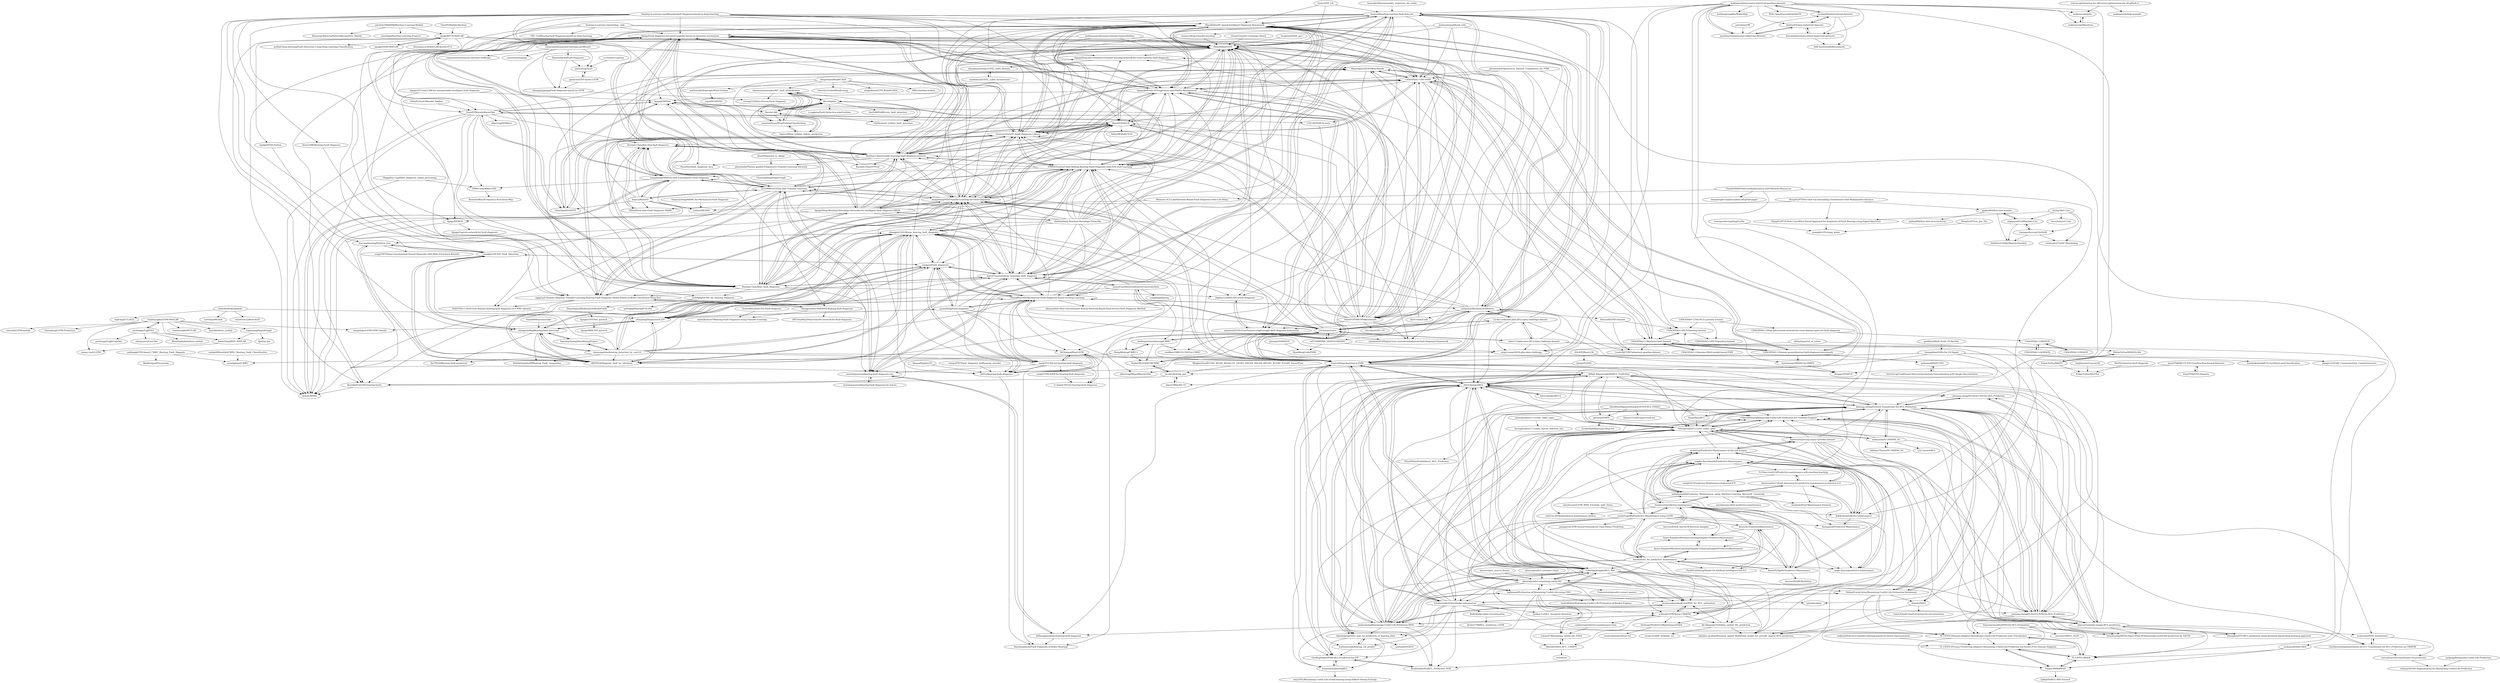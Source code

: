 digraph G {
"hustcxl/Rotating-machine-fault-data-set" -> "ZhaoZhibin/DL-based-Intelligent-Diagnosis-Benchmark"
"hustcxl/Rotating-machine-fault-data-set" -> "ZhaoZhibin/UDTL"
"hustcxl/Rotating-machine-fault-data-set" -> "cathysiyu/Mechanical-datasets"
"hustcxl/Rotating-machine-fault-data-set" -> "hustcxl/Deep-learning-in-PHM"
"hustcxl/Rotating-machine-fault-data-set" -> "liguge/Journals-of-Prognostics-and-Health-Management"
"hustcxl/Rotating-machine-fault-data-set" -> "AaronCosmos/wdcnn_bearning_fault_diagnosis"
"hustcxl/Rotating-machine-fault-data-set" -> "Feaxure-fresh/TL-Fault-Diagnosis-Library"
"hustcxl/Rotating-machine-fault-data-set" -> "ddrrrr/projectRUL"
"hustcxl/Rotating-machine-fault-data-set" -> "ZhangWei1993/Mechanical-Fault-Diagnosis-Based-on-Deep-Learning"
"hustcxl/Rotating-machine-fault-data-set" -> "Litchiware/cwru"
"hustcxl/Rotating-machine-fault-data-set" -> "SNBQT/Limited-Data-Rolling-Bearing-Fault-Diagnosis-with-Few-shot-Learning"
"hustcxl/Rotating-machine-fault-data-set" -> "Xiaohan-Chen/bear_fault_diagnosis"
"hustcxl/Rotating-machine-fault-data-set" -> "mingzhangPHD/Transfer-Learning-for-Fault-Diagnosis"
"hustcxl/Rotating-machine-fault-data-set" -> "CHAOZHAO-1/DG-PHM"
"hustcxl/Rotating-machine-fault-data-set" -> "Xiaohan-Chen/transfer-learning-fault-diagnosis-pytorch"
"XiongMeijing/CWRU-1" -> "beifengchuizoudemeng/CWRU"
"XiongMeijing/CWRU-1" -> "zerothphase/CWRU"
"XiongMeijing/CWRU-1" -> "XiubenWu/GANFORCWRU"
"hfawaz/bigdata18" -> "ddrrrr/bearing-fault-diagnosis" ["e"=1]
"omerbsezer/LSTM_RNN_Tutorials_with_Demo" -> "umbertogriffo/Predictive-Maintenance-using-LSTM" ["e"=1]
"heucoder/dimensionality_reduction_alo_codes" -> "hustcxl/Rotating-machine-fault-data-set" ["e"=1]
"luanshiyinyang/DataMiningProject" -> "zhangxiaoling/Bearing-fault-detection"
"luanshiyinyang/DataMiningProject" -> "xiaosongshine/bearing_detection_by_conv1d"
"mapr-demos/predictive-maintenance" -> "nagdevAmruthnath/Predictive-Maintenance"
"xiaosongshine/bearing_detection_by_conv1d" -> "zhangjiali1201/Keras_bearing_fault_diagnosis"
"xiaosongshine/bearing_detection_by_conv1d" -> "zhangxiaoling/Bearing-fault-detection"
"xiaosongshine/bearing_detection_by_conv1d" -> "luanshiyinyang/DataMiningProject"
"xiaosongshine/bearing_detection_by_conv1d" -> "AaronCosmos/wdcnn_bearning_fault_diagnosis"
"xiaosongshine/bearing_detection_by_conv1d" -> "wangfin/1DCNN_Fault_Detection"
"xiaosongshine/bearing_detection_by_conv1d" -> "BBT0524/diagnose_fault_by_vibration"
"xiaosongshine/bearing_detection_by_conv1d" -> "littlelittlewhite09/Bearing_Fault_recognition"
"xiaosongshine/bearing_detection_by_conv1d" -> "ZhangWei1993/Mechanical-Fault-Diagnosis-Based-on-Deep-Learning"
"xiaosongshine/bearing_detection_by_conv1d" -> "mingzhangPHD/Transfer-Learning-for-Fault-Diagnosis"
"xiaosongshine/bearing_detection_by_conv1d" -> "hustcxl/Deep-learning-in-PHM"
"xiaosongshine/bearing_detection_by_conv1d" -> "songyer/Fault_Diagnosis"
"xiaosongshine/bearing_detection_by_conv1d" -> "raady07/CNN-for-bearing-fault-diagnosis"
"xiaosongshine/bearing_detection_by_conv1d" -> "fee78520/Bearing-fault-prediction"
"xiaosongshine/bearing_detection_by_conv1d" -> "ZhaoZhibin/UDTL"
"Joforde/Shukongdashi" -> "LiuYuhanMIO/QA"
"Joforde/Shukongdashi" -> "shanpoqq/DiagnosisDL2TF"
"Joforde/Shukongdashi" -> "rainstorm12/Root-KGD"
"Joforde/Shukongdashi" -> "wgwang/CCL2022"
"alteryx/predict-customer-churn" -> "alteryx/predict-remaining-useful-life" ["e"=1]
"LahiruJayasinghe/RUL-Net" -> "ddrrrr/projectRUL"
"LahiruJayasinghe/RUL-Net" -> "aqibsaeed/Estimation-of-Remaining-Useful-Life-using-CNN"
"LahiruJayasinghe/RUL-Net" -> "hustcxl/Deep-learning-in-PHM"
"LahiruJayasinghe/RUL-Net" -> "nicolasoyharcabal/ConvRNN_for_RUL_estimation"
"LahiruJayasinghe/RUL-Net" -> "UtkarshPanara/Remaining-Useful-Life-Prediction-for-Turbofan-Engines"
"LahiruJayasinghe/RUL-Net" -> "lankuohsing/Remaining-Useful-Life-Prediction-RNN"
"LahiruJayasinghe/RUL-Net" -> "alteryx/predict-remaining-useful-life"
"LahiruJayasinghe/RUL-Net" -> "biswajitsahoo1111/rul_codes_open"
"LahiruJayasinghe/RUL-Net" -> "kidozh/prognostic_and_rul_prediction_of_bearing_data"
"LahiruJayasinghe/RUL-Net" -> "zhmou/Turbofan-engine-RUL-prediction"
"LahiruJayasinghe/RUL-Net" -> "schwxd/LSTM-Keras-CMAPSS"
"LahiruJayasinghe/RUL-Net" -> "tvhahn/weibull-knowledge-informed-ml"
"LahiruJayasinghe/RUL-Net" -> "jiaxiang-cheng/PyTorch-Transformer-for-RUL-Prediction"
"LahiruJayasinghe/RUL-Net" -> "jiaxiang-cheng/PyTorch-LSTM-for-RUL-Prediction"
"LahiruJayasinghe/RUL-Net" -> "abiodun-ayodeji/Attention_based_MultiHead_model_for_aircraft_engine_RUL_prediction_"
"cathysiyu/Mechanical-datasets" -> "hustcxl/Rotating-machine-fault-data-set"
"cathysiyu/Mechanical-datasets" -> "ZhaoZhibin/DL-based-Intelligent-Diagnosis-Benchmark"
"cathysiyu/Mechanical-datasets" -> "ZhaoZhibin/UDTL"
"cathysiyu/Mechanical-datasets" -> "mingzhangPHD/Transfer-Learning-for-Fault-Diagnosis"
"cathysiyu/Mechanical-datasets" -> "ZhangWei1993/Mechanical-Fault-Diagnosis-Based-on-Deep-Learning"
"cathysiyu/Mechanical-datasets" -> "SNBQT/Limited-Data-Rolling-Bearing-Fault-Diagnosis-with-Few-shot-Learning"
"cathysiyu/Mechanical-datasets" -> "Litchiware/cwru"
"cathysiyu/Mechanical-datasets" -> "HazeDT/DAGCN"
"cathysiyu/Mechanical-datasets" -> "HazeDT/PHMGNNBenchmark"
"cathysiyu/Mechanical-datasets" -> "rz0718/MHMS_DEEPLEARNING"
"cathysiyu/Mechanical-datasets" -> "Lucky-Loek/ieee-phm-2012-data-challenge-dataset"
"cathysiyu/Mechanical-datasets" -> "hustcxl/Deep-learning-in-PHM"
"cathysiyu/Mechanical-datasets" -> "QinYi-team/Code"
"cathysiyu/Mechanical-datasets" -> "Liudd-BJUT/WT-planetary-gearbox-dataset"
"cathysiyu/Mechanical-datasets" -> "HouLeiHIT/HIT-dataset"
"ddrrrr/projectRUL" -> "ddrrrr/projectRUL2"
"ddrrrr/projectRUL" -> "hustcxl/Deep-learning-in-PHM"
"ddrrrr/projectRUL" -> "kidozh/prognostic_and_rul_prediction_of_bearing_data"
"ddrrrr/projectRUL" -> "LahiruJayasinghe/RUL-Net"
"ddrrrr/projectRUL" -> "nicolasoyharcabal/ConvRNN_for_RUL_estimation"
"ddrrrr/projectRUL" -> "jiaxiang-cheng/PyTorch-Transformer-for-RUL-Prediction"
"ddrrrr/projectRUL" -> "Abhijit-Bhumireddy99/RUL_Prediction"
"ddrrrr/projectRUL" -> "tvhahn/weibull-knowledge-informed-ml"
"ddrrrr/projectRUL" -> "lankuohsing/Remaining-Useful-Life-Prediction-RNN"
"ddrrrr/projectRUL" -> "OneBugMaker/PHM-RUL-Prediction-by-EM"
"ddrrrr/projectRUL" -> "jiaxiang-cheng/PyTorch-LSTM-for-RUL-Prediction"
"ddrrrr/projectRUL" -> "matheuscnali/bearing_rul_predict"
"ddrrrr/projectRUL" -> "tianyushou/bearingRUL"
"ddrrrr/projectRUL" -> "UtkarshPanara/Remaining-Useful-Life-Prediction-for-Turbofan-Engines"
"ddrrrr/projectRUL" -> "jiaxiang-cheng/PyTorch-CNN-for-RUL-Prediction"
"songyer/Fault_Diagnosis" -> "shanpoqq/DiagnosisDL2TF"
"songyer/Fault_Diagnosis" -> "AaronCosmos/wdcnn_bearning_fault_diagnosis"
"songyer/Fault_Diagnosis" -> "zhangjiali1201/Keras_bearing_fault_diagnosis"
"songyer/Fault_Diagnosis" -> "wangfin/1DCNN_Fault_Detection"
"songyer/Fault_Diagnosis" -> "ZhangWei1993/Mechanical-Fault-Diagnosis-Based-on-Deep-Learning"
"songyer/Fault_Diagnosis" -> "guanyibing/Fault-diagnosis"
"songyer/Fault_Diagnosis" -> "BBT0524/diagnose_fault_by_vibration"
"songyer/Fault_Diagnosis" -> "mingzhangPHD/Transfer-Learning-for-Fault-Diagnosis"
"songyer/Fault_Diagnosis" -> "raady07/CNN-for-bearing-fault-diagnosis"
"zhangxiaoling/Bearing-fault-detection" -> "luanshiyinyang/DataMiningProject"
"zhangxiaoling/Bearing-fault-detection" -> "fee78520/Bearing-fault-prediction"
"zhangxiaoling/Bearing-fault-detection" -> "xiaosongshine/bearing_detection_by_conv1d"
"zhangxiaoling/Bearing-fault-detection" -> "BBT0524/diagnose_fault_by_vibration"
"zhangxiaoling/Bearing-fault-detection" -> "littlelittlewhite09/Bearing_Fault_recognition"
"zhangxiaoling/Bearing-fault-detection" -> "wangfin/1DCNN_Fault_Detection"
"zhangxiaoling/Bearing-fault-detection" -> "zhangjiali1201/Keras_bearing_fault_diagnosis"
"zhangxiaoling/Bearing-fault-detection" -> "shanpoqq/DiagnosisDL2TF"
"lkev/wtphm" -> "lkev/wt-fdd"
"lkev/wtphm" -> "lapisco/Wind_turbine_failure_prediction"
"lkev/wtphm" -> "nmstreethran/WindTurbineClassification"
"lkev/wtphm" -> "iameminmammadov/WT_fault_identification"
"lkev/wtphm" -> "dou52885288/Lstm_fault_detection"
"lkev/wtphm" -> "n-sapkota/Fault-Detection-wind-turbine"
"lkev/wtphm" -> "LilyHu/wind_turbine_fault_detection"
"schwxd/LSTM-Keras-CMAPSS" -> "nicolasoyharcabal/ConvRNN_for_RUL_estimation"
"schwxd/LSTM-Keras-CMAPSS" -> "Vardoom/PredictiveMaintenanceNASA"
"schwxd/LSTM-Keras-CMAPSS" -> "dlaredo/NASA_RUL_-CMAPS-"
"schwxd/LSTM-Keras-CMAPSS" -> "UtkarshPanara/Remaining-Useful-Life-Prediction-for-Turbofan-Engines"
"schwxd/LSTM-Keras-CMAPSS" -> "Ali-Alhamaly/Turbofan_usefull_life_prediction"
"schwxd/LSTM-Keras-CMAPSS" -> "lankuohsing/Remaining-Useful-Life-Prediction-RNN"
"schwxd/LSTM-Keras-CMAPSS" -> "sabderra/predictive-maintenance-lstm"
"nicolasoyharcabal/ConvRNN_for_RUL_estimation" -> "lankuohsing/Remaining-Useful-Life-Prediction-RNN"
"nicolasoyharcabal/ConvRNN_for_RUL_estimation" -> "schwxd/LSTM-Keras-CMAPSS"
"nicolasoyharcabal/ConvRNN_for_RUL_estimation" -> "ddrrrr/projectRUL"
"fungtion/DANN_py3" -> "ZhaoZhibin/UDTL" ["e"=1]
"AaronCosmos/wdcnn_bearning_fault_diagnosis" -> "zhangjiali1201/Keras_bearing_fault_diagnosis"
"AaronCosmos/wdcnn_bearning_fault_diagnosis" -> "ZhangWei1993/Mechanical-Fault-Diagnosis-Based-on-Deep-Learning"
"AaronCosmos/wdcnn_bearning_fault_diagnosis" -> "songyer/Fault_Diagnosis"
"AaronCosmos/wdcnn_bearning_fault_diagnosis" -> "ZhaoZhibin/DL-based-Intelligent-Diagnosis-Benchmark"
"AaronCosmos/wdcnn_bearning_fault_diagnosis" -> "SNBQT/Limited-Data-Rolling-Bearing-Fault-Diagnosis-with-Few-shot-Learning"
"AaronCosmos/wdcnn_bearning_fault_diagnosis" -> "Xiaohan-Chen/bear_fault_diagnosis"
"AaronCosmos/wdcnn_bearning_fault_diagnosis" -> "mingzhangPHD/Transfer-Learning-for-Fault-Diagnosis"
"AaronCosmos/wdcnn_bearning_fault_diagnosis" -> "ZhaoZhibin/UDTL"
"AaronCosmos/wdcnn_bearning_fault_diagnosis" -> "BBT0524/diagnose_fault_by_vibration"
"AaronCosmos/wdcnn_bearning_fault_diagnosis" -> "hustcxl/Rotating-machine-fault-data-set"
"AaronCosmos/wdcnn_bearning_fault_diagnosis" -> "Feaxure-fresh/TL-Fault-Diagnosis-Library"
"AaronCosmos/wdcnn_bearning_fault_diagnosis" -> "zggg1p/A-Domain-Adaption-Transfer-Learning-Bearing-Fault-Diagnosis-Model-Based-on-Wide-Convolution-Deep-Neu"
"AaronCosmos/wdcnn_bearning_fault_diagnosis" -> "yyxyz/CaseWesternReserveUniversityData"
"AaronCosmos/wdcnn_bearning_fault_diagnosis" -> "a1018680161/Few-shot-Transfer-Learning"
"AaronCosmos/wdcnn_bearning_fault_diagnosis" -> "Xiaohan-Chen/transfer-learning-fault-diagnosis-pytorch"
"easezyc/deep-transfer-learning" -> "ZhaoZhibin/UDTL" ["e"=1]
"easezyc/deep-transfer-learning" -> "Feaxure-fresh/TL-Fault-Diagnosis-Library" ["e"=1]
"hustcxl/SP_Lib" -> "ZhaoZhibin/DL-based-Intelligent-Diagnosis-Benchmark" ["e"=1]
"hustcxl/SP_Lib" -> "hustcxl/Rotating-machine-fault-data-set" ["e"=1]
"hustcxl/SP_Lib" -> "ZhaoZhibin/UDTL" ["e"=1]
"Azure-Samples/MachineLearningSamples-PredictiveMaintenance" -> "Azure-Samples/MachineLearningSamples-DeepLearningforPredictiveMaintenance"
"geekfeiw/Multi-Scale-1D-ResNet" -> "LixiangHan/GANs-for-1D-Signal" ["e"=1]
"archd3sai/Predictive-Maintenance-of-Aircraft-Engine" -> "kpeters/exploring-nasas-turbofan-dataset"
"archd3sai/Predictive-Maintenance-of-Aircraft-Engine" -> "nagdevAmruthnath/Predictive-Maintenance"
"archd3sai/Predictive-Maintenance-of-Aircraft-Engine" -> "biswajitsahoo1111/rul_codes_open"
"archd3sai/Predictive-Maintenance-of-Aircraft-Engine" -> "ashishpatel26/Predictive_Maintenance_using_Machine-Learning_Microsoft_Casestudy"
"archd3sai/Predictive-Maintenance-of-Aircraft-Engine" -> "kokikwbt/predictive-maintenance"
"archd3sai/Predictive-Maintenance-of-Aircraft-Engine" -> "lestercardoz11/fault-detection-for-predictive-maintenance-in-industry-4.0"
"Lucky-Loek/ieee-phm-2012-data-challenge-dataset" -> "wkzs111/phm-ieee-2012-data-challenge-dataset"
"Lucky-Loek/ieee-phm-2012-data-challenge-dataset" -> "ninja1mmm/2018-phm-data-challenge"
"Lucky-Loek/ieee-phm-2012-data-challenge-dataset" -> "ddrrrr/projectRUL"
"Lucky-Loek/ieee-phm-2012-data-challenge-dataset" -> "hustcxl/Rotating-machine-fault-data-set"
"Lucky-Loek/ieee-phm-2012-data-challenge-dataset" -> "cathysiyu/Mechanical-datasets"
"Lucky-Loek/ieee-phm-2012-data-challenge-dataset" -> "Litchiware/cwru"
"Lucky-Loek/ieee-phm-2012-data-challenge-dataset" -> "ShubhankarKG/RUL_Prediction_SVM"
"Lucky-Loek/ieee-phm-2012-data-challenge-dataset" -> "ddrrrr/bearing-fault-diagnosis"
"alteryx/open_source_demos" -> "alteryx/predict-remaining-useful-life" ["e"=1]
"wkzs111/phm-ieee-2012-data-challenge-dataset" -> "Lucky-Loek/ieee-phm-2012-data-challenge-dataset"
"wkzs111/phm-ieee-2012-data-challenge-dataset" -> "ninja1mmm/2018-phm-data-challenge"
"wkzs111/phm-ieee-2012-data-challenge-dataset" -> "Litchiware/cwru"
"wkzs111/phm-ieee-2012-data-challenge-dataset" -> "TL-UESTC/Privacy-Preserving-Adaptive-Remaining-Useful-Life-Prediction-via-Source-Free-Domain-Adaption"
"wkzs111/phm-ieee-2012-data-challenge-dataset" -> "ddrrrr/projectRUL"
"wkzs111/phm-ieee-2012-data-challenge-dataset" -> "cathysiyu/Mechanical-datasets"
"wkzs111/phm-ieee-2012-data-challenge-dataset" -> "TL-UESTC/WADA"
"raady07/CNN-for-bearing-fault-diagnosis" -> "raady07/DD-KNN-for-bearing-fault-diagnosis"
"raady07/CNN-for-bearing-fault-diagnosis" -> "MrTangsai/BearLSTM"
"raady07/CNN-for-bearing-fault-diagnosis" -> "ddrrrr/bearing-fault-diagnosis"
"raady07/CNN-for-bearing-fault-diagnosis" -> "monologuesmw/bearing-fault-diagnosis-cnn"
"raady07/CNN-for-bearing-fault-diagnosis" -> "tc-imba/CNN-for-bearing-fault-diagnosis"
"raady07/CNN-for-bearing-fault-diagnosis" -> "ZhangWei1993/Mechanical-Fault-Diagnosis-Based-on-Deep-Learning"
"raady07/CNN-for-bearing-fault-diagnosis" -> "songyer/Fault_Diagnosis"
"raady07/CNN-for-bearing-fault-diagnosis" -> "bhushangawde/Fault-Diagnosis-of-Roller-Bearings"
"makinarocks/awesome-industrial-machine-datasets" -> "nicolasj92/industrial-ml-datasets"
"makinarocks/awesome-industrial-machine-datasets" -> "makinarocks/jobs"
"makinarocks/awesome-industrial-machine-datasets" -> "jonathanwvd/awesome-industrial-datasets"
"makinarocks/awesome-industrial-machine-datasets" -> "AndreaPi/Open-industrial-datasets"
"makinarocks/awesome-industrial-machine-datasets" -> "biswajitsahoo1111/rul_codes_open"
"makinarocks/awesome-industrial-machine-datasets" -> "makinarocks/Mandrova"
"makinarocks/awesome-industrial-machine-datasets" -> "donrax/industrial-surface-inspection-datasets"
"makinarocks/awesome-industrial-machine-datasets" -> "ninja1mmm/2018-phm-data-challenge"
"makinarocks/awesome-industrial-machine-datasets" -> "hustcxl/Rotating-machine-fault-data-set"
"makinarocks/awesome-industrial-machine-datasets" -> "kokikwbt/predictive-maintenance"
"makinarocks/awesome-industrial-machine-datasets" -> "LahiruJayasinghe/RUL-Net"
"makinarocks/awesome-industrial-machine-datasets" -> "Junliangwangdhu/WaferMap" ["e"=1]
"makinarocks/awesome-industrial-machine-datasets" -> "KDD-OpenSource/DeepADoTS" ["e"=1]
"makinarocks/awesome-industrial-machine-datasets" -> "jiaxiang-cheng/PyTorch-Transformer-for-RUL-Prediction"
"makinarocks/awesome-industrial-machine-datasets" -> "hustcxl/Deep-learning-in-PHM"
"rz0718/MHMS_DEEPLEARNING" -> "RyanWangCode/PHM"
"rz0718/MHMS_DEEPLEARNING" -> "Litchiware/cwru"
"rz0718/MHMS_DEEPLEARNING" -> "ninja1mmm/2018-phm-data-challenge"
"iqiukp/KPCA-MATLAB" -> "iqiukp/SVDD-MATLAB" ["e"=1]
"iqiukp/KPCA-MATLAB" -> "hustcxl/Deep-learning-in-PHM"
"iqiukp/KPCA-MATLAB" -> "kitayama1234/MATLAB-Kernel-PCA"
"iqiukp/KPCA-MATLAB" -> "camaramm/tennessee-eastman-profBraatz"
"iqiukp/KPCA-MATLAB" -> "ZhaoZhibin/UDTL"
"iqiukp/KPCA-MATLAB" -> "mingzhangPHD/Transfer-Learning-for-Fault-Diagnosis"
"iqiukp/KPCA-MATLAB" -> "matlab-deep-learning/Fault-Detection-Using-Deep-Learning-Classification" ["e"=1]
"iqiukp/KPCA-MATLAB" -> "iqiukp/SVDD-Python" ["e"=1]
"iqiukp/KPCA-MATLAB" -> "HazeDT/WaveletKernelNet"
"iqiukp/KPCA-MATLAB" -> "ZhangWei1993/Mechanical-Fault-Diagnosis-Based-on-Deep-Learning"
"iqiukp/KPCA-MATLAB" -> "zhangxiaoling/Bearing-fault-detection"
"umbertogriffo/Predictive-Maintenance-using-LSTM" -> "Azure/lstms_for_predictive_maintenance"
"umbertogriffo/Predictive-Maintenance-using-LSTM" -> "Samimust/predictive-maintenance"
"umbertogriffo/Predictive-Maintenance-using-LSTM" -> "archd3sai/Predictive-Maintenance-of-Aircraft-Engine"
"umbertogriffo/Predictive-Maintenance-using-LSTM" -> "nagdevAmruthnath/Predictive-Maintenance"
"umbertogriffo/Predictive-Maintenance-using-LSTM" -> "LahiruJayasinghe/RUL-Net"
"umbertogriffo/Predictive-Maintenance-using-LSTM" -> "ashishpatel26/Predictive_Maintenance_using_Machine-Learning_Microsoft_Casestudy"
"umbertogriffo/Predictive-Maintenance-using-LSTM" -> "alteryx/predict-remaining-useful-life"
"umbertogriffo/Predictive-Maintenance-using-LSTM" -> "PacktPublishing/Hands-On-Artificial-Intelligence-for-IoT"
"umbertogriffo/Predictive-Maintenance-using-LSTM" -> "limingwu8/Predictive-Maintenance"
"umbertogriffo/Predictive-Maintenance-using-LSTM" -> "aqibsaeed/Estimation-of-Remaining-Useful-Life-using-CNN"
"umbertogriffo/Predictive-Maintenance-using-LSTM" -> "kpeters/exploring-nasas-turbofan-dataset"
"umbertogriffo/Predictive-Maintenance-using-LSTM" -> "lankuohsing/Remaining-Useful-Life-Prediction-RNN"
"umbertogriffo/Predictive-Maintenance-using-LSTM" -> "Azure/AI-PredictiveMaintenance"
"umbertogriffo/Predictive-Maintenance-using-LSTM" -> "mapr-demos/predictive-maintenance"
"umbertogriffo/Predictive-Maintenance-using-LSTM" -> "jaungiers/LSTM-Neural-Network-for-Time-Series-Prediction" ["e"=1]
"ZhenghuaNTU/RUL-prediction-using-attention-based-deep-learning-approach" -> "zhmou/Turbofan-engine-RUL-prediction"
"ultimatejoe/rul_of_cutter" -> "johnsbuck/rul"
"ultimatejoe/rul_of_cutter" -> "ninja1mmm/2018-phm-data-challenge"
"raady07/DD-KNN-for-bearing-fault-diagnosis" -> "tc-imba/CNN-for-bearing-fault-diagnosis"
"MingtaoGuo/DCGAN_WGAN_WGAN-GP_LSGAN_SNGAN_RSGAN_BEGAN_ACGAN_PGGAN_TensorFlow" -> "he-zh/vibration_gan" ["e"=1]
"Nana0606/autoencoder" -> "zhangxiaoling/Bearing-fault-detection" ["e"=1]
"mingzhangPHD/Transfer-Learning-for-Fault-Diagnosis" -> "ZhaoZhibin/UDTL"
"mingzhangPHD/Transfer-Learning-for-Fault-Diagnosis" -> "Feaxure-fresh/TL-Fault-Diagnosis-Library"
"mingzhangPHD/Transfer-Learning-for-Fault-Diagnosis" -> "SNBQT/Limited-Data-Rolling-Bearing-Fault-Diagnosis-with-Few-shot-Learning"
"mingzhangPHD/Transfer-Learning-for-Fault-Diagnosis" -> "zggg1p/A-Domain-Adaption-Transfer-Learning-Bearing-Fault-Diagnosis-Model-Based-on-Wide-Convolution-Deep-Neu"
"mingzhangPHD/Transfer-Learning-for-Fault-Diagnosis" -> "a1018680161/Few-shot-Transfer-Learning"
"mingzhangPHD/Transfer-Learning-for-Fault-Diagnosis" -> "HazeDT/DAGCN"
"mingzhangPHD/Transfer-Learning-for-Fault-Diagnosis" -> "Xiaohan-Chen/transfer-learning-fault-diagnosis-pytorch"
"mingzhangPHD/Transfer-Learning-for-Fault-Diagnosis" -> "ddrrrr/bearing-fault-diagnosis"
"mingzhangPHD/Transfer-Learning-for-Fault-Diagnosis" -> "hustcxl/Deep-learning-in-PHM"
"mingzhangPHD/Transfer-Learning-for-Fault-Diagnosis" -> "Xiaohan-Chen/bear_fault_diagnosis"
"mingzhangPHD/Transfer-Learning-for-Fault-Diagnosis" -> "liguge/Fault-diagnosis-for-small-samples-based-on-attention-mechanism"
"mingzhangPHD/Transfer-Learning-for-Fault-Diagnosis" -> "mingzhangPHD/Few-shot-Learning-for-Fault-Diagnosis"
"mingzhangPHD/Transfer-Learning-for-Fault-Diagnosis" -> "liguge/Deep-Residual-Shrinkage-Networks-for-intelligent-fault-diagnosis-DRSN-"
"mingzhangPHD/Transfer-Learning-for-Fault-Diagnosis" -> "zhangjiali1201/Keras_bearing_fault_diagnosis"
"mingzhangPHD/Transfer-Learning-for-Fault-Diagnosis" -> "AaronCosmos/wdcnn_bearning_fault_diagnosis"
"AiZhanghan/deep-learning-fault-diagnosis" -> "bhushangawde/Fault-Diagnosis-of-Roller-Bearings"
"AiZhanghan/deep-learning-fault-diagnosis" -> "monologuesmw/bearing-fault-diagnosis-cnn"
"wargod797/Fault_diagnosis_ballbearing_wavelet" -> "ddrrrr/bearing-fault-diagnosis"
"lankuohsing/Remaining-Useful-Life-Prediction-RNN" -> "nicolasoyharcabal/ConvRNN_for_RUL_estimation"
"lankuohsing/Remaining-Useful-Life-Prediction-RNN" -> "hustcxl/Deep-learning-in-PHM"
"lankuohsing/Remaining-Useful-Life-Prediction-RNN" -> "ddrrrr/projectRUL"
"lankuohsing/Remaining-Useful-Life-Prediction-RNN" -> "LahiruJayasinghe/RUL-Net"
"lankuohsing/Remaining-Useful-Life-Prediction-RNN" -> "Abhijit-Bhumireddy99/RUL_Prediction"
"lankuohsing/Remaining-Useful-Life-Prediction-RNN" -> "schwxd/LSTM-Keras-CMAPSS"
"lankuohsing/Remaining-Useful-Life-Prediction-RNN" -> "kidozh/prognostic_and_rul_prediction_of_bearing_data"
"lankuohsing/Remaining-Useful-Life-Prediction-RNN" -> "biswajitsahoo1111/rul_codes_open"
"lankuohsing/Remaining-Useful-Life-Prediction-RNN" -> "UtkarshPanara/Remaining-Useful-Life-Prediction-for-Turbofan-Engines"
"lankuohsing/Remaining-Useful-Life-Prediction-RNN" -> "aqibsaeed/Estimation-of-Remaining-Useful-Life-using-CNN"
"lankuohsing/Remaining-Useful-Life-Prediction-RNN" -> "jiaxiang-cheng/PyTorch-Transformer-for-RUL-Prediction"
"lankuohsing/Remaining-Useful-Life-Prediction-RNN" -> "ShubhankarKG/RUL_Prediction_SVM"
"lankuohsing/Remaining-Useful-Life-Prediction-RNN" -> "AiZhanghan/deep-learning-fault-diagnosis"
"lankuohsing/Remaining-Useful-Life-Prediction-RNN" -> "TL-UESTC/Domain-Adaptive-Remaining-Useful-Life-Prediction-with-Transformer"
"dlaredo/NASA_RUL_-CMAPS-" -> "soham97/Remaining_useful_life_NASA"
"dlaredo/NASA_RUL_-CMAPS-" -> "ericlrf/rul"
"yyxyz/CaseWesternReserveUniversityData" -> "Litchiware/cwru"
"yyxyz/CaseWesternReserveUniversityData" -> "AaronCosmos/wdcnn_bearning_fault_diagnosis"
"yyxyz/CaseWesternReserveUniversityData" -> "zhangjiali1201/Keras_bearing_fault_diagnosis"
"yyxyz/CaseWesternReserveUniversityData" -> "ZhangWei1993/Mechanical-Fault-Diagnosis-Based-on-Deep-Learning"
"yyxyz/CaseWesternReserveUniversityData" -> "shanpoqq/DiagnosisDL2TF"
"yyxyz/CaseWesternReserveUniversityData" -> "beifengchuizoudemeng/CWRU"
"yyxyz/CaseWesternReserveUniversityData" -> "BBT0524/diagnose_fault_by_vibration"
"yyxyz/CaseWesternReserveUniversityData" -> "yanghedada/yang"
"guanyibing/Fault-diagnosis" -> "ZhangWei1993/Mechanical-Fault-Diagnosis-Based-on-Deep-Learning"
"guanyibing/Fault-diagnosis" -> "shanpoqq/DiagnosisDL2TF"
"guanyibing/Fault-diagnosis" -> "songyer/Fault_Diagnosis"
"guanyibing/Fault-diagnosis" -> "AaronCosmos/wdcnn_bearning_fault_diagnosis"
"guanyibing/Fault-diagnosis" -> "ddrrrr/bearing-fault-diagnosis"
"guanyibing/Fault-diagnosis" -> "MrTangsai/BearLSTM"
"guanyibing/Fault-diagnosis" -> "raady07/CNN-for-bearing-fault-diagnosis"
"guanyibing/Fault-diagnosis" -> "zhangjiali1201/Keras_bearing_fault_diagnosis"
"guanyibing/Fault-diagnosis" -> "ninja1mmm/2018-phm-data-challenge"
"biswajitsahoo1111/cbm_codes_open" -> "biswajitsahoo1111/data_driven_features_ims"
"biswajitsahoo1111/cbm_codes_open" -> "biswajitsahoo1111/rul_codes_open"
"nagdevAmruthnath/Predictive-Maintenance" -> "Samimust/predictive-maintenance"
"nagdevAmruthnath/Predictive-Maintenance" -> "Azure/PySpark-Predictive-Maintenance"
"nagdevAmruthnath/Predictive-Maintenance" -> "archd3sai/Predictive-Maintenance-of-Aircraft-Engine"
"nagdevAmruthnath/Predictive-Maintenance" -> "kokikwbt/predictive-maintenance"
"nagdevAmruthnath/Predictive-Maintenance" -> "ashishpatel26/Predictive_Maintenance_using_Machine-Learning_Microsoft_Casestudy"
"nagdevAmruthnath/Predictive-Maintenance" -> "intel-iot-devkit/predictive-maintenance-python"
"nagdevAmruthnath/Predictive-Maintenance" -> "mapr-demos/predictive-maintenance"
"nagdevAmruthnath/Predictive-Maintenance" -> "Yi-Chen-Lin2019/Predictive-maintenance-with-machine-learning"
"shanpoqq/DiagnosisDL2TF" -> "songyer/Fault_Diagnosis"
"shanpoqq/DiagnosisDL2TF" -> "guanyibing/Fault-diagnosis"
"shanpoqq/DiagnosisDL2TF" -> "zhangjiali1201/Keras_bearing_fault_diagnosis"
"shanpoqq/DiagnosisDL2TF" -> "BBT0524/diagnose_fault_by_vibration"
"shanpoqq/DiagnosisDL2TF" -> "ZhangWei1993/Mechanical-Fault-Diagnosis-Based-on-Deep-Learning"
"shanpoqq/DiagnosisDL2TF" -> "wangzhijie/LSTM-SVM-Classify"
"shanpoqq/DiagnosisDL2TF" -> "zhangxiaoling/Bearing-fault-detection"
"ashishpatel26/Predictive_Maintenance_using_Machine-Learning_Microsoft_Casestudy" -> "lestercardoz11/fault-detection-for-predictive-maintenance-in-industry-4.0"
"ashishpatel26/Predictive_Maintenance_using_Machine-Learning_Microsoft_Casestudy" -> "limingwu8/Predictive-Maintenance"
"ashishpatel26/Predictive_Maintenance_using_Machine-Learning_Microsoft_Casestudy" -> "archd3sai/Predictive-Maintenance-of-Aircraft-Engine"
"ashishpatel26/Predictive_Maintenance_using_Machine-Learning_Microsoft_Casestudy" -> "nagdevAmruthnath/Predictive-Maintenance"
"ashishpatel26/Predictive_Maintenance_using_Machine-Learning_Microsoft_Casestudy" -> "imrahulr/Pred-Maintenance-Siemens"
"ashishpatel26/Predictive_Maintenance_using_Machine-Learning_Microsoft_Casestudy" -> "awslabs/aws-fleet-predictive-maintenance" ["e"=1]
"ashishpatel26/Predictive_Maintenance_using_Machine-Learning_Microsoft_Casestudy" -> "Samimust/predictive-maintenance"
"ashishpatel26/Predictive_Maintenance_using_Machine-Learning_Microsoft_Casestudy" -> "mapr-demos/predictive-maintenance"
"lapisco/Wind_turbine_failure_prediction" -> "lkev/wtphm"
"lapisco/Wind_turbine_failure_prediction" -> "nmstreethran/WindTurbineClassification"
"lapisco/Wind_turbine_failure_prediction" -> "iameminmammadov/WT_fault_identification"
"lapisco/Wind_turbine_failure_prediction" -> "lkev/wt-fdd"
"Azure-Samples/MachineLearningSamples-DeepLearningforPredictiveMaintenance" -> "Azure-Samples/MachineLearningSamples-PredictiveMaintenance"
"Azure-Samples/MachineLearningSamples-DeepLearningforPredictiveMaintenance" -> "Azure/lstms_for_predictive_maintenance"
"Azure/AI-PredictiveMaintenance" -> "Azure/lstms_for_predictive_maintenance"
"Azure/AI-PredictiveMaintenance" -> "Azure/PySpark-Predictive-Maintenance"
"Azure/AI-PredictiveMaintenance" -> "Samimust/predictive-maintenance"
"Azure/AI-PredictiveMaintenance" -> "Azure-Samples/MachineLearningSamples-PredictiveMaintenance"
"Azure/AI-PredictiveMaintenance" -> "Azure-Samples/MachineLearningSamples-DeepLearningforPredictiveMaintenance"
"zhangqingqingq/Fault-diagnosis-based-on-LSTM" -> "zczeng333/Data-Driven-Fault-Diagonsis"
"alteryx/predict-remaining-useful-life" -> "LahiruJayasinghe/RUL-Net"
"alteryx/predict-remaining-useful-life" -> "aqibsaeed/Estimation-of-Remaining-Useful-Life-using-CNN"
"alteryx/predict-remaining-useful-life" -> "Ali-Alhamaly/Turbofan_usefull_life_prediction"
"alteryx/predict-remaining-useful-life" -> "tashrifbillah/Remaining-Useful-Life-Estimation-of-Rocket-Engines"
"alteryx/predict-remaining-useful-life" -> "soham97/Remaining_useful_life_NASA"
"alteryx/predict-remaining-useful-life" -> "lankuohsing/Remaining-Useful-Life-Prediction-RNN"
"alteryx/predict-remaining-useful-life" -> "hustcxl/Deep-learning-in-PHM"
"alteryx/predict-remaining-useful-life" -> "Featuretools/predict-correct-answer" ["e"=1]
"alteryx/predict-remaining-useful-life" -> "ddrrrr/projectRUL"
"alteryx/predict-remaining-useful-life" -> "tvhahn/weibull-knowledge-informed-ml"
"alteryx/predict-remaining-useful-life" -> "schwxd/LSTM-Keras-CMAPSS"
"alteryx/predict-remaining-useful-life" -> "NahuelCostaCortez/Remaining-Useful-Life-Estimation-Variational"
"alteryx/predict-remaining-useful-life" -> "abiodun-ayodeji/Attention_based_MultiHead_model_for_aircraft_engine_RUL_prediction_"
"alteryx/predict-remaining-useful-life" -> "biswajitsahoo1111/rul_codes_open"
"alteryx/predict-remaining-useful-life" -> "jiaxiang-cheng/PyTorch-Transformer-for-RUL-Prediction"
"RamanHacks/Fault-Diagnosis" -> "jlolivaresp/Tesis"
"RamanHacks/Fault-Diagnosis" -> "zhangqingqingq/Fault-diagnosis-based-on-LSTM"
"iameminmammadov/WT_fault_identification" -> "lkev/wt-fdd"
"iameminmammadov/WT_fault_identification" -> "nmstreethran/WindTurbineClassification"
"iameminmammadov/WT_fault_identification" -> "LilyHu/wind_turbine_fault_detection"
"iameminmammadov/WT_fault_identification" -> "lkev/wtphm"
"iameminmammadov/WT_fault_identification" -> "zczeng333/Data-Driven-Fault-Diagonsis"
"gmxavier/TEP-meets-LSTM" -> "zhangqingqingq/Fault-diagnosis-based-on-LSTM"
"gmxavier/TEP-meets-LSTM" -> "jlolivaresp/Tesis"
"whyre788/GAN-1D" -> "he-zh/vibration_gan"
"iqiukp/SVDD-MATLAB" -> "iqiukp/KPCA-MATLAB" ["e"=1]
"makinarocks/jobs" -> "makinarocks/Mandrova"
"AndreaPi/Open-industrial-datasets" -> "jonathanwvd/awesome-industrial-datasets"
"AndreaPi/Open-industrial-datasets" -> "donrax/industrial-surface-inspection-datasets"
"AndreaPi/Open-industrial-datasets" -> "nicolasj92/industrial-ml-datasets"
"Vardoom/PredictiveMaintenanceNASA" -> "wouterdewinter/ltsm-rul"
"ddrrrr/bearing-fault-diagnosis" -> "bhushangawde/Fault-Diagnosis-of-Roller-Bearings"
"ddrrrr/bearing-fault-diagnosis" -> "MrTangsai/BearLSTM"
"makinarocks/Mandrova" -> "makinarocks/jobs"
"nmstreethran/WindTurbineClassification" -> "lkev/wtphm"
"nmstreethran/WindTurbineClassification" -> "iameminmammadov/WT_fault_identification"
"nmstreethran/WindTurbineClassification" -> "lapisco/Wind_turbine_failure_prediction"
"soham97/Remaining_useful_life_NASA" -> "dlaredo/NASA_RUL_-CMAPS-"
"sabderra/predictive-maintenance-lstm" -> "soham97/Remaining_useful_life_NASA"
"matheuscnali/bearing_rul_predict" -> "kidozh/prognostic_and_rul_prediction_of_bearing_data"
"matheuscnali/bearing_rul_predict" -> "OneBugMaker/PHM-RUL-Prediction-by-EM"
"zhao62/Deep-Residual-Shrinkage-Networks" -> "liguge/Deep-Residual-Shrinkage-Networks-for-intelligent-fault-diagnosis-DRSN-"
"zhao62/Deep-Residual-Shrinkage-Networks" -> "ZhaoZhibin/DL-based-Intelligent-Diagnosis-Benchmark"
"zhao62/Deep-Residual-Shrinkage-Networks" -> "mingzhangPHD/Transfer-Learning-for-Fault-Diagnosis"
"zhao62/Deep-Residual-Shrinkage-Networks" -> "SNBQT/Limited-Data-Rolling-Bearing-Fault-Diagnosis-with-Few-shot-Learning"
"zhao62/Deep-Residual-Shrinkage-Networks" -> "hustcxl/Rotating-machine-fault-data-set"
"zhao62/Deep-Residual-Shrinkage-Networks" -> "ZhaoZhibin/UDTL"
"zhao62/Deep-Residual-Shrinkage-Networks" -> "AaronCosmos/wdcnn_bearning_fault_diagnosis"
"zhao62/Deep-Residual-Shrinkage-Networks" -> "HazeDT/DAGCN"
"zhao62/Deep-Residual-Shrinkage-Networks" -> "monologuesmw/bearing-fault-diagnosis-cnn"
"zhao62/Deep-Residual-Shrinkage-Networks" -> "a1018680161/Few-shot-Transfer-Learning"
"zhao62/Deep-Residual-Shrinkage-Networks" -> "Feaxure-fresh/TL-Fault-Diagnosis-Library"
"zhao62/Deep-Residual-Shrinkage-Networks" -> "hustcxl/Deep-learning-in-PHM"
"zhao62/Deep-Residual-Shrinkage-Networks" -> "Xiaohan-Chen/bear_fault_diagnosis"
"zhao62/Deep-Residual-Shrinkage-Networks" -> "liguge/Journals-of-Prognostics-and-Health-Management"
"zhao62/Deep-Residual-Shrinkage-Networks" -> "zhangjiali1201/Keras_bearing_fault_diagnosis"
"XiubenWu/GANFORCWRU" -> "he-zh/vibration_gan"
"he-zh/vibration_gan" -> "XiubenWu/GANFORCWRU"
"he-zh/vibration_gan" -> "whyre788/GAN-1D"
"he-zh/vibration_gan" -> "lkurakht/CatGAN-bearing-faults"
"thuml/Transfer-Learning-Library" -> "ZhaoZhibin/UDTL" ["e"=1]
"BBT0524/diagnose_fault_by_vibration" -> "songyer/Fault_Diagnosis"
"BBT0524/diagnose_fault_by_vibration" -> "AaronCosmos/wdcnn_bearning_fault_diagnosis"
"BBT0524/diagnose_fault_by_vibration" -> "zhangjiali1201/Keras_bearing_fault_diagnosis"
"BBT0524/diagnose_fault_by_vibration" -> "hua-ops/bearingPlatform_hua"
"BBT0524/diagnose_fault_by_vibration" -> "shanpoqq/DiagnosisDL2TF"
"BBT0524/diagnose_fault_by_vibration" -> "wangfin/1DCNN_Fault_Detection"
"BBT0524/diagnose_fault_by_vibration" -> "zhangxiaoling/Bearing-fault-detection"
"HazeDT/WaveletKernelNet" -> "liguge/EWSNet"
"HazeDT/WaveletKernelNet" -> "albertszg/DFAWnet"
"HazeDT/WaveletKernelNet" -> "fyancy/SSMN"
"HazeDT/WaveletKernelNet" -> "ChenQian0618/TFN"
"HazeDT/WaveletKernelNet" -> "liguge/DLWCB"
"HazeDT/WaveletKernelNet" -> "PHM-Code/MWA-CNN"
"HazeDT/WaveletKernelNet" -> "asdvfghg/QCNN_for_bearing_diagnosis"
"HazeDT/WaveletKernelNet" -> "ShaneSpace/DGFDBenchmark"
"HazeDT/WaveletKernelNet" -> "HazeDT/DAGCN"
"HazeDT/WaveletKernelNet" -> "CQU-BITS/MCN-main"
"HazeDT/WaveletKernelNet" -> "Xiaohan-Chen/few-shot-fault-diagnosis"
"HazeDT/WaveletKernelNet" -> "lkurakht/CatGAN-bearing-faults"
"SNBQT/Limited-Data-Rolling-Bearing-Fault-Diagnosis-with-Few-shot-Learning" -> "mingzhangPHD/Transfer-Learning-for-Fault-Diagnosis"
"SNBQT/Limited-Data-Rolling-Bearing-Fault-Diagnosis-with-Few-shot-Learning" -> "Xiaohan-Chen/bear_fault_diagnosis"
"SNBQT/Limited-Data-Rolling-Bearing-Fault-Diagnosis-with-Few-shot-Learning" -> "ZhaoZhibin/UDTL"
"SNBQT/Limited-Data-Rolling-Bearing-Fault-Diagnosis-with-Few-shot-Learning" -> "a1018680161/Few-shot-Transfer-Learning"
"SNBQT/Limited-Data-Rolling-Bearing-Fault-Diagnosis-with-Few-shot-Learning" -> "monologuesmw/bearing-fault-diagnosis-cnn"
"SNBQT/Limited-Data-Rolling-Bearing-Fault-Diagnosis-with-Few-shot-Learning" -> "liguge/Fault-diagnosis-for-small-samples-based-on-attention-mechanism"
"SNBQT/Limited-Data-Rolling-Bearing-Fault-Diagnosis-with-Few-shot-Learning" -> "ZhaoZhibin/DL-based-Intelligent-Diagnosis-Benchmark"
"SNBQT/Limited-Data-Rolling-Bearing-Fault-Diagnosis-with-Few-shot-Learning" -> "Feaxure-fresh/TL-Fault-Diagnosis-Library"
"SNBQT/Limited-Data-Rolling-Bearing-Fault-Diagnosis-with-Few-shot-Learning" -> "mingzhangPHD/Few-shot-Learning-for-Fault-Diagnosis"
"SNBQT/Limited-Data-Rolling-Bearing-Fault-Diagnosis-with-Few-shot-Learning" -> "AaronCosmos/wdcnn_bearning_fault_diagnosis"
"SNBQT/Limited-Data-Rolling-Bearing-Fault-Diagnosis-with-Few-shot-Learning" -> "HazeDT/DAGCN"
"SNBQT/Limited-Data-Rolling-Bearing-Fault-Diagnosis-with-Few-shot-Learning" -> "Xiaohan-Chen/transfer-learning-fault-diagnosis-pytorch"
"SNBQT/Limited-Data-Rolling-Bearing-Fault-Diagnosis-with-Few-shot-Learning" -> "zhangjiali1201/Keras_bearing_fault_diagnosis"
"SNBQT/Limited-Data-Rolling-Bearing-Fault-Diagnosis-with-Few-shot-Learning" -> "Xiaohan-Chen/few-shot-fault-diagnosis"
"SNBQT/Limited-Data-Rolling-Bearing-Fault-Diagnosis-with-Few-shot-Learning" -> "ddrrrr/bearing-fault-diagnosis"
"mathworks/Simscape-Wind-Turbine" -> "xupei0610/DFIG"
"zhangjiali1201/Keras_bearing_fault_diagnosis" -> "AaronCosmos/wdcnn_bearning_fault_diagnosis"
"zhangjiali1201/Keras_bearing_fault_diagnosis" -> "ZhangWei1993/Mechanical-Fault-Diagnosis-Based-on-Deep-Learning"
"zhangjiali1201/Keras_bearing_fault_diagnosis" -> "songyer/Fault_Diagnosis"
"zhangjiali1201/Keras_bearing_fault_diagnosis" -> "monologuesmw/bearing-fault-diagnosis-cnn"
"zhangjiali1201/Keras_bearing_fault_diagnosis" -> "mingzhangPHD/Transfer-Learning-for-Fault-Diagnosis"
"zhangjiali1201/Keras_bearing_fault_diagnosis" -> "SNBQT/Limited-Data-Rolling-Bearing-Fault-Diagnosis-with-Few-shot-Learning"
"zhangjiali1201/Keras_bearing_fault_diagnosis" -> "xiaosongshine/bearing_detection_by_conv1d"
"zhangjiali1201/Keras_bearing_fault_diagnosis" -> "ddrrrr/bearing-fault-diagnosis"
"zhangjiali1201/Keras_bearing_fault_diagnosis" -> "BBT0524/diagnose_fault_by_vibration"
"zhangjiali1201/Keras_bearing_fault_diagnosis" -> "hua-ops/bearingPlatform_hua"
"zhangjiali1201/Keras_bearing_fault_diagnosis" -> "shanpoqq/DiagnosisDL2TF"
"zhangjiali1201/Keras_bearing_fault_diagnosis" -> "Xiaohan-Chen/bear_fault_diagnosis"
"zhangjiali1201/Keras_bearing_fault_diagnosis" -> "ZhaoZhibin/DL-based-Intelligent-Diagnosis-Benchmark"
"zhangjiali1201/Keras_bearing_fault_diagnosis" -> "MrTangsai/BearLSTM"
"zhangjiali1201/Keras_bearing_fault_diagnosis" -> "zhangxiaoling/Bearing-fault-detection"
"wangfin/1DCNN_Fault_Detection" -> "songyer/Fault_Diagnosis"
"wangfin/1DCNN_Fault_Detection" -> "BBT0524/diagnose_fault_by_vibration"
"wangfin/1DCNN_Fault_Detection" -> "liguge/Fault-diagnosis-for-small-samples-based-on-attention-mechanism"
"wangfin/1DCNN_Fault_Detection" -> "hua-ops/bearingPlatform_hua"
"wangfin/1DCNN_Fault_Detection" -> "zhangxiaoling/Bearing-fault-detection"
"wangfin/1DCNN_Fault_Detection" -> "Xiaohan-Chen/transfer-learning-fault-diagnosis-pytorch"
"Xiaohan-Chen/bear_fault_diagnosis" -> "Xiaohan-Chen/transfer-learning-fault-diagnosis-pytorch"
"Xiaohan-Chen/bear_fault_diagnosis" -> "SNBQT/Limited-Data-Rolling-Bearing-Fault-Diagnosis-with-Few-shot-Learning"
"Xiaohan-Chen/bear_fault_diagnosis" -> "Feaxure-fresh/TL-Fault-Diagnosis-Library"
"Xiaohan-Chen/bear_fault_diagnosis" -> "mingzhangPHD/Transfer-Learning-for-Fault-Diagnosis"
"Xiaohan-Chen/bear_fault_diagnosis" -> "AaronCosmos/wdcnn_bearning_fault_diagnosis"
"Xiaohan-Chen/bear_fault_diagnosis" -> "ZhaoZhibin/UDTL"
"Xiaohan-Chen/bear_fault_diagnosis" -> "ZhaoZhibin/DL-based-Intelligent-Diagnosis-Benchmark"
"Xiaohan-Chen/bear_fault_diagnosis" -> "liguge/Fault-diagnosis-for-small-samples-based-on-attention-mechanism"
"Xiaohan-Chen/bear_fault_diagnosis" -> "monologuesmw/bearing-fault-diagnosis-cnn"
"Xiaohan-Chen/bear_fault_diagnosis" -> "asdvfghg/QCNN_for_bearing_diagnosis"
"Xiaohan-Chen/bear_fault_diagnosis" -> "zhangjiali1201/Keras_bearing_fault_diagnosis"
"Xiaohan-Chen/bear_fault_diagnosis" -> "Xiaohan-Chen/few-shot-fault-diagnosis"
"Xiaohan-Chen/bear_fault_diagnosis" -> "liguge/Deep-Residual-Shrinkage-Networks-for-intelligent-fault-diagnosis-DRSN-"
"Xiaohan-Chen/bear_fault_diagnosis" -> "bighan123/HNUIDG-Fault-Diagnosis-"
"Xiaohan-Chen/bear_fault_diagnosis" -> "zggg1p/A-Domain-Adaption-Transfer-Learning-Bearing-Fault-Diagnosis-Model-Based-on-Wide-Convolution-Deep-Neu"
"mohamedr002/CADA" -> "TL-UESTC/WADA"
"mohamedr002/CADA" -> "furqon3009/MDAN"
"biswajitsahoo1111/rul_codes_open" -> "UtkarshPanara/Remaining-Useful-Life-Prediction-for-Turbofan-Engines"
"biswajitsahoo1111/rul_codes_open" -> "jiaxiang-cheng/PyTorch-Transformer-for-RUL-Prediction"
"biswajitsahoo1111/rul_codes_open" -> "Abhijit-Bhumireddy99/RUL_Prediction"
"biswajitsahoo1111/rul_codes_open" -> "jiaxiang-cheng/PyTorch-LSTM-for-RUL-Prediction"
"biswajitsahoo1111/rul_codes_open" -> "OneBugMaker/PHM-RUL-Prediction-by-EM"
"biswajitsahoo1111/rul_codes_open" -> "mohyunho/N-CMAPSS_DL"
"biswajitsahoo1111/rul_codes_open" -> "zhmou/Turbofan-engine-RUL-prediction"
"biswajitsahoo1111/rul_codes_open" -> "kpeters/exploring-nasas-turbofan-dataset"
"biswajitsahoo1111/rul_codes_open" -> "LahiruJayasinghe/RUL-Net"
"biswajitsahoo1111/rul_codes_open" -> "abiodun-ayodeji/Attention_based_MultiHead_model_for_aircraft_engine_RUL_prediction_"
"biswajitsahoo1111/rul_codes_open" -> "NahuelCostaCortez/Remaining-Useful-Life-Estimation-Variational"
"biswajitsahoo1111/rul_codes_open" -> "ddrrrr/projectRUL"
"biswajitsahoo1111/rul_codes_open" -> "tvhahn/weibull-knowledge-informed-ml"
"biswajitsahoo1111/rul_codes_open" -> "nicolasoyharcabal/ConvRNN_for_RUL_estimation"
"biswajitsahoo1111/rul_codes_open" -> "lankuohsing/Remaining-Useful-Life-Prediction-RNN"
"iqiukp/SVDD-Python" -> "wangfin/1DCNN_Fault_Detection" ["e"=1]
"donrax/industrial-surface-inspection-datasets" -> "AIRI-Institute/fddbenchmark"
"donrax/industrial-surface-inspection-datasets" -> "AndreaPi/Open-industrial-datasets"
"kidozh/prognostic_and_rul_prediction_of_bearing_data" -> "cputnam/FEMTO"
"kidozh/prognostic_and_rul_prediction_of_bearing_data" -> "matheuscnali/bearing_rul_predict"
"kidozh/prognostic_and_rul_prediction_of_bearing_data" -> "tianyushou/bearingRUL"
"kidozh/prognostic_and_rul_prediction_of_bearing_data" -> "OneBugMaker/PHM-RUL-Prediction-by-EM"
"kidozh/prognostic_and_rul_prediction_of_bearing_data" -> "ddrrrr/projectRUL"
"ZhaoZhibin/DL-based-Intelligent-Diagnosis-Benchmark" -> "ZhaoZhibin/UDTL"
"ZhaoZhibin/DL-based-Intelligent-Diagnosis-Benchmark" -> "hustcxl/Rotating-machine-fault-data-set"
"ZhaoZhibin/DL-based-Intelligent-Diagnosis-Benchmark" -> "Feaxure-fresh/TL-Fault-Diagnosis-Library"
"ZhaoZhibin/DL-based-Intelligent-Diagnosis-Benchmark" -> "SNBQT/Limited-Data-Rolling-Bearing-Fault-Diagnosis-with-Few-shot-Learning"
"ZhaoZhibin/DL-based-Intelligent-Diagnosis-Benchmark" -> "hustcxl/Deep-learning-in-PHM"
"ZhaoZhibin/DL-based-Intelligent-Diagnosis-Benchmark" -> "AaronCosmos/wdcnn_bearning_fault_diagnosis"
"ZhaoZhibin/DL-based-Intelligent-Diagnosis-Benchmark" -> "liguge/Journals-of-Prognostics-and-Health-Management"
"ZhaoZhibin/DL-based-Intelligent-Diagnosis-Benchmark" -> "mingzhangPHD/Transfer-Learning-for-Fault-Diagnosis"
"ZhaoZhibin/DL-based-Intelligent-Diagnosis-Benchmark" -> "HazeDT/DAGCN"
"ZhaoZhibin/DL-based-Intelligent-Diagnosis-Benchmark" -> "Xiaohan-Chen/bear_fault_diagnosis"
"ZhaoZhibin/DL-based-Intelligent-Diagnosis-Benchmark" -> "HazeDT/WaveletKernelNet"
"ZhaoZhibin/DL-based-Intelligent-Diagnosis-Benchmark" -> "HazeDT/PHMGNNBenchmark"
"ZhaoZhibin/DL-based-Intelligent-Diagnosis-Benchmark" -> "liguge/Fault-diagnosis-for-small-samples-based-on-attention-mechanism"
"ZhaoZhibin/DL-based-Intelligent-Diagnosis-Benchmark" -> "cathysiyu/Mechanical-datasets"
"ZhaoZhibin/DL-based-Intelligent-Diagnosis-Benchmark" -> "Xiaohan-Chen/transfer-learning-fault-diagnosis-pytorch"
"ZhaoZhibin/UDTL" -> "ZhaoZhibin/DL-based-Intelligent-Diagnosis-Benchmark"
"ZhaoZhibin/UDTL" -> "mingzhangPHD/Transfer-Learning-for-Fault-Diagnosis"
"ZhaoZhibin/UDTL" -> "Feaxure-fresh/TL-Fault-Diagnosis-Library"
"ZhaoZhibin/UDTL" -> "Xiaohan-Chen/transfer-learning-fault-diagnosis-pytorch"
"ZhaoZhibin/UDTL" -> "SNBQT/Limited-Data-Rolling-Bearing-Fault-Diagnosis-with-Few-shot-Learning"
"ZhaoZhibin/UDTL" -> "HazeDT/DAGCN"
"ZhaoZhibin/UDTL" -> "a1018680161/Few-shot-Transfer-Learning"
"ZhaoZhibin/UDTL" -> "CHAOZHAO-1/DG-PHM"
"ZhaoZhibin/UDTL" -> "liguge/Journals-of-Prognostics-and-Health-Management"
"ZhaoZhibin/UDTL" -> "hustcxl/Deep-learning-in-PHM"
"ZhaoZhibin/UDTL" -> "HazeDT/PHMGNNBenchmark"
"ZhaoZhibin/UDTL" -> "hustcxl/Rotating-machine-fault-data-set"
"ZhaoZhibin/UDTL" -> "liguge/Fault-diagnosis-for-small-samples-based-on-attention-mechanism"
"ZhaoZhibin/UDTL" -> "AaronCosmos/wdcnn_bearning_fault_diagnosis"
"ZhaoZhibin/UDTL" -> "liguge/Deep-discriminative-transfer-learning-network-for-cross-machine-fault-diagnosis"
"a1018680161/Few-shot-Transfer-Learning" -> "mingzhangPHD/Few-shot-Learning-for-Fault-Diagnosis"
"a1018680161/Few-shot-Transfer-Learning" -> "fyancy/SSMN"
"a1018680161/Few-shot-Transfer-Learning" -> "mingzhangPHD/Transfer-Learning-for-Fault-Diagnosis"
"a1018680161/Few-shot-Transfer-Learning" -> "Xiaohan-Chen/few-shot-fault-diagnosis"
"a1018680161/Few-shot-Transfer-Learning" -> "zggg1p/A-Domain-Adaption-Transfer-Learning-Bearing-Fault-Diagnosis-Model-Based-on-Wide-Convolution-Deep-Neu"
"a1018680161/Few-shot-Transfer-Learning" -> "zhangjunzhao-00/DANN-Bearing-fault-diagnosis"
"a1018680161/Few-shot-Transfer-Learning" -> "ZhaoZhibin/UDTL"
"a1018680161/Few-shot-Transfer-Learning" -> "monologuesmw/bearing-fault-diagnosis-cnn"
"a1018680161/Few-shot-Transfer-Learning" -> "SNBQT/Limited-Data-Rolling-Bearing-Fault-Diagnosis-with-Few-shot-Learning"
"a1018680161/Few-shot-Transfer-Learning" -> "fyancy/MetaFD"
"a1018680161/Few-shot-Transfer-Learning" -> "HazeDT/DAGCN"
"a1018680161/Few-shot-Transfer-Learning" -> "MASTER111363/Cross-domain-bearing-fault-diagnosis-on-CWRU-dataset"
"a1018680161/Few-shot-Transfer-Learning" -> "liguge/Fault-diagnosis-for-small-samples-based-on-attention-mechanism"
"Ali-Alhamaly/Turbofan_usefull_life_prediction" -> "abiodun-ayodeji/Attention_based_MultiHead_model_for_aircraft_engine_RUL_prediction_"
"Ali-Alhamaly/Turbofan_usefull_life_prediction" -> "nicolasoyharcabal/ConvRNN_for_RUL_estimation"
"Ali-Alhamaly/Turbofan_usefull_life_prediction" -> "sivaji1233/09_turbofan_rul"
"hustcxl/Deep-learning-in-PHM" -> "ddrrrr/projectRUL"
"hustcxl/Deep-learning-in-PHM" -> "LahiruJayasinghe/RUL-Net"
"hustcxl/Deep-learning-in-PHM" -> "lankuohsing/Remaining-Useful-Life-Prediction-RNN"
"hustcxl/Deep-learning-in-PHM" -> "ZhaoZhibin/UDTL"
"hustcxl/Deep-learning-in-PHM" -> "ZhaoZhibin/DL-based-Intelligent-Diagnosis-Benchmark"
"hustcxl/Deep-learning-in-PHM" -> "liguge/Journals-of-Prognostics-and-Health-Management"
"hustcxl/Deep-learning-in-PHM" -> "mingzhangPHD/Transfer-Learning-for-Fault-Diagnosis"
"hustcxl/Deep-learning-in-PHM" -> "AiZhanghan/deep-learning-fault-diagnosis"
"hustcxl/Deep-learning-in-PHM" -> "hustcxl/Rotating-machine-fault-data-set"
"hustcxl/Deep-learning-in-PHM" -> "nicolasoyharcabal/ConvRNN_for_RUL_estimation"
"hustcxl/Deep-learning-in-PHM" -> "jiaxiang-cheng/PyTorch-Transformer-for-RUL-Prediction"
"hustcxl/Deep-learning-in-PHM" -> "biswajitsahoo1111/rul_codes_open"
"hustcxl/Deep-learning-in-PHM" -> "SNBQT/Limited-Data-Rolling-Bearing-Fault-Diagnosis-with-Few-shot-Learning"
"hustcxl/Deep-learning-in-PHM" -> "Abhijit-Bhumireddy99/RUL_Prediction"
"hustcxl/Deep-learning-in-PHM" -> "jiaxiang-cheng/PyTorch-LSTM-for-RUL-Prediction"
"beifengchuizoudemeng/CWRU" -> "Litchiware/cwru"
"beifengchuizoudemeng/CWRU" -> "XiongMeijing/CWRU-1"
"beifengchuizoudemeng/CWRU" -> "XiubenWu/GANFORCWRU"
"beifengchuizoudemeng/CWRU" -> "renlikun1988/1D-CNN-for-CWRU"
"QinYi-team/Code" -> "liguge/Deep-discriminative-transfer-learning-network-for-cross-machine-fault-diagnosis"
"monologuesmw/bearing-fault-diagnosis-by-wdcnn" -> "monologuesmw/bearing-fault-diagnosis-cnn"
"monologuesmw/bearing-fault-diagnosis-cnn" -> "monologuesmw/bearing-fault-diagnosis-by-wdcnn"
"monologuesmw/bearing-fault-diagnosis-cnn" -> "AiZhanghan/deep-learning-fault-diagnosis"
"monologuesmw/bearing-fault-diagnosis-cnn" -> "a1018680161/Few-shot-Transfer-Learning"
"monologuesmw/bearing-fault-diagnosis-cnn" -> "SNBQT/Limited-Data-Rolling-Bearing-Fault-Diagnosis-with-Few-shot-Learning"
"caidongqi/CNN-based_CWRU_Bearing_Fault_Diagonis" -> "fboldt/signalProcessing"
"caidongqi/CNN-based_CWRU_Bearing_Fault_Diagonis" -> "zerothphase/CWRU"
"lestercardoz11/fault-detection-for-predictive-maintenance-in-industry-4.0" -> "Yi-Chen-Lin2019/Predictive-maintenance-with-machine-learning"
"lestercardoz11/fault-detection-for-predictive-maintenance-in-industry-4.0" -> "ashishpatel26/Predictive_Maintenance_using_Machine-Learning_Microsoft_Casestudy"
"lestercardoz11/fault-detection-for-predictive-maintenance-in-industry-4.0" -> "kokikwbt/predictive-maintenance"
"lestercardoz11/fault-detection-for-predictive-maintenance-in-industry-4.0" -> "imrahulr/Pred-Maintenance-Siemens"
"lestercardoz11/fault-detection-for-predictive-maintenance-in-industry-4.0" -> "archd3sai/Predictive-Maintenance-of-Aircraft-Engine"
"kpeters/exploring-nasas-turbofan-dataset" -> "UtkarshPanara/Remaining-Useful-Life-Prediction-for-Turbofan-Engines"
"kpeters/exploring-nasas-turbofan-dataset" -> "biswajitsahoo1111/rul_codes_open"
"kpeters/exploring-nasas-turbofan-dataset" -> "jiaxiang-cheng/PyTorch-LSTM-for-RUL-Prediction"
"kpeters/exploring-nasas-turbofan-dataset" -> "jiaxiang-cheng/PyTorch-Transformer-for-RUL-Prediction"
"kpeters/exploring-nasas-turbofan-dataset" -> "archd3sai/Predictive-Maintenance-of-Aircraft-Engine"
"kpeters/exploring-nasas-turbofan-dataset" -> "Ali-Alhamaly/Turbofan_usefull_life_prediction"
"kpeters/exploring-nasas-turbofan-dataset" -> "zhmou/Turbofan-engine-RUL-prediction"
"kpeters/exploring-nasas-turbofan-dataset" -> "Zzzsdu/DAST"
"kpeters/exploring-nasas-turbofan-dataset" -> "ZhenghuaNTU/RUL-prediction-using-attention-based-deep-learning-approach"
"kpeters/exploring-nasas-turbofan-dataset" -> "schwxd/LSTM-Keras-CMAPSS"
"joeljang/Remaining-Useful-Life-Prediction" -> "vinhng10/GAN-Augmentation-for-Remaining-Useful-Life-Prediction"
"thuml/Separate_to_Adapt" -> "phoenixdyf/Theory-guided-Progressive-Transfer-Learning-Network" ["e"=1]
"OneBugMaker/PHM-RUL-Prediction-by-EM" -> "ShubhankarKG/RUL_Prediction_SVM"
"OneBugMaker/PHM-RUL-Prediction-by-EM" -> "tianyushou/bearingRUL"
"opensuh/GMFE" -> "TL-UESTC/WADA"
"opensuh/GMFE" -> "lucadellalib/bayesian-deep-rul"
"tvhahn/weibull-knowledge-informed-ml" -> "OneBugMaker/PHM-RUL-Prediction-by-EM"
"tvhahn/weibull-knowledge-informed-ml" -> "tianyushou/bearingRUL"
"tvhahn/weibull-knowledge-informed-ml" -> "ShubhankarKG/RUL_Prediction_SVM"
"tvhahn/weibull-knowledge-informed-ml" -> "Abhijit-Bhumireddy99/RUL_Prediction"
"tvhahn/weibull-knowledge-informed-ml" -> "KodeWorker/phm-rul-estimation"
"tvhahn/weibull-knowledge-informed-ml" -> "ddrrrr/projectRUL"
"tvhahn/weibull-knowledge-informed-ml" -> "kidozh/prognostic_and_rul_prediction_of_bearing_data"
"tvhahn/weibull-knowledge-informed-ml" -> "matheuscnali/bearing_rul_predict"
"tvhahn/weibull-knowledge-informed-ml" -> "TL-UESTC/Domain-Adaptive-Remaining-Useful-Life-Prediction-with-Transformer"
"tvhahn/weibull-knowledge-informed-ml" -> "Junkun-Lu/RUL_Inception-Attention"
"tvhahn/weibull-knowledge-informed-ml" -> "jiaxiang-cheng/PyTorch-LSTM-for-RUL-Prediction"
"tvhahn/weibull-knowledge-informed-ml" -> "jiaxiang-cheng/PyTorch-CNN-for-RUL-Prediction"
"tvhahn/weibull-knowledge-informed-ml" -> "UtkarshPanara/Remaining-Useful-Life-Prediction-for-Turbofan-Engines"
"tvhahn/weibull-knowledge-informed-ml" -> "jiaxiang-cheng/PyTorch-Transformer-for-RUL-Prediction"
"tvhahn/weibull-knowledge-informed-ml" -> "NahuelCostaCortez/Remaining-Useful-Life-Estimation-Variational"
"mingzhangPHD/Few-shot-Learning-for-Fault-Diagnosis" -> "fyancy/SSMN"
"mingzhangPHD/Few-shot-Learning-for-Fault-Diagnosis" -> "a1018680161/Few-shot-Transfer-Learning"
"mingzhangPHD/Few-shot-Learning-for-Fault-Diagnosis" -> "Littleor/MLDSO"
"mingzhangPHD/Few-shot-Learning-for-Fault-Diagnosis" -> "Xiaohan-Chen/few-shot-fault-diagnosis"
"mingzhangPHD/Few-shot-Learning-for-Fault-Diagnosis" -> "fyancy/MetaFD"
"mingzhangPHD/Few-shot-Learning-for-Fault-Diagnosis" -> "liguge/Fault-diagnosis-for-small-samples-based-on-attention-mechanism"
"mingzhangPHD/Few-shot-Learning-for-Fault-Diagnosis" -> "PHM-Code/MWA-CNN"
"nicolasj92/industrial-ml-datasets" -> "AndreaPi/Open-industrial-datasets"
"nicolasj92/industrial-ml-datasets" -> "makinarocks/awesome-industrial-machine-datasets"
"nicolasj92/industrial-ml-datasets" -> "donrax/industrial-surface-inspection-datasets"
"nicolasj92/industrial-ml-datasets" -> "AIRI-Institute/fddbenchmark"
"LixiangHan/GANs-for-1D-Signal" -> "lkurakht/CatGAN-bearing-faults"
"LixiangHan/GANs-for-1D-Signal" -> "he-zh/vibration_gan"
"LixiangHan/GANs-for-1D-Signal" -> "mandrakedrink/ECG-Synthesis-and-Classification" ["e"=1]
"LixiangHan/GANs-for-1D-Signal" -> "XiubenWu/GANFORCWRU"
"LixiangHan/GANs-for-1D-Signal" -> "whyre788/GAN-1D"
"LixiangHan/GANs-for-1D-Signal" -> "jianqin123/GAN_Communication_Countermeasure"
"liguge/Fault-diagnosis-for-small-samples-based-on-attention-mechanism" -> "mingzhangPHD/Few-shot-Learning-for-Fault-Diagnosis"
"liguge/Fault-diagnosis-for-small-samples-based-on-attention-mechanism" -> "liguge/Deep-Residual-Shrinkage-Networks-for-intelligent-fault-diagnosis-DRSN-"
"liguge/Fault-diagnosis-for-small-samples-based-on-attention-mechanism" -> "Feaxure-fresh/TL-Fault-Diagnosis-Library"
"liguge/Fault-diagnosis-for-small-samples-based-on-attention-mechanism" -> "fyancy/SSMN"
"liguge/Fault-diagnosis-for-small-samples-based-on-attention-mechanism" -> "liguge/Journals-of-Prognostics-and-Health-Management"
"liguge/Fault-diagnosis-for-small-samples-based-on-attention-mechanism" -> "liguge/DLWCB"
"liguge/Fault-diagnosis-for-small-samples-based-on-attention-mechanism" -> "SNBQT/Limited-Data-Rolling-Bearing-Fault-Diagnosis-with-Few-shot-Learning"
"liguge/Fault-diagnosis-for-small-samples-based-on-attention-mechanism" -> "Xiaohan-Chen/transfer-learning-fault-diagnosis-pytorch"
"liguge/Fault-diagnosis-for-small-samples-based-on-attention-mechanism" -> "mingzhangPHD/Transfer-Learning-for-Fault-Diagnosis"
"liguge/Fault-diagnosis-for-small-samples-based-on-attention-mechanism" -> "a1018680161/Few-shot-Transfer-Learning"
"liguge/Fault-diagnosis-for-small-samples-based-on-attention-mechanism" -> "liguge/Deep-discriminative-transfer-learning-network-for-cross-machine-fault-diagnosis"
"liguge/Fault-diagnosis-for-small-samples-based-on-attention-mechanism" -> "ZhaoZhibin/UDTL"
"liguge/Fault-diagnosis-for-small-samples-based-on-attention-mechanism" -> "liguge/EWSNet"
"liguge/Fault-diagnosis-for-small-samples-based-on-attention-mechanism" -> "yanshen0210/LiConvFormer-a-lightweight-fault-diagnosis-framework"
"liguge/Fault-diagnosis-for-small-samples-based-on-attention-mechanism" -> "monologuesmw/bearing-fault-diagnosis-cnn"
"UtkarshPanara/Remaining-Useful-Life-Prediction-for-Turbofan-Engines" -> "jiaxiang-cheng/PyTorch-Transformer-for-RUL-Prediction"
"UtkarshPanara/Remaining-Useful-Life-Prediction-for-Turbofan-Engines" -> "jiaxiang-cheng/PyTorch-LSTM-for-RUL-Prediction"
"UtkarshPanara/Remaining-Useful-Life-Prediction-for-Turbofan-Engines" -> "zhmou/Turbofan-engine-RUL-prediction"
"UtkarshPanara/Remaining-Useful-Life-Prediction-for-Turbofan-Engines" -> "biswajitsahoo1111/rul_codes_open"
"jiaxiang-cheng/PyTorch-CNN-for-RUL-Prediction" -> "jiaxiang-cheng/PyTorch-LSTM-for-RUL-Prediction"
"jiaxiang-cheng/PyTorch-CNN-for-RUL-Prediction" -> "jiaxiang-cheng/PyTorch-Transformer-for-RUL-Prediction"
"jiaxiang-cheng/PyTorch-LSTM-for-RUL-Prediction" -> "jiaxiang-cheng/PyTorch-Transformer-for-RUL-Prediction"
"jiaxiang-cheng/PyTorch-LSTM-for-RUL-Prediction" -> "jiaxiang-cheng/PyTorch-CNN-for-RUL-Prediction"
"jiaxiang-cheng/PyTorch-LSTM-for-RUL-Prediction" -> "UtkarshPanara/Remaining-Useful-Life-Prediction-for-Turbofan-Engines"
"jiaxiang-cheng/PyTorch-LSTM-for-RUL-Prediction" -> "zhmou/Turbofan-engine-RUL-prediction"
"jiaxiang-cheng/PyTorch-LSTM-for-RUL-Prediction" -> "abiodun-ayodeji/Attention_based_MultiHead_model_for_aircraft_engine_RUL_prediction_"
"hua-ops/bearingPlatform_hua" -> "BBT0524/diagnose_fault_by_vibration"
"hua-ops/bearingPlatform_hua" -> "zhangjiali1201/Keras_bearing_fault_diagnosis"
"hua-ops/bearingPlatform_hua" -> "yinjg1997/Deep-Convolutional-Neural-Networks-with-Wide-First-layer-Kernels"
"hua-ops/bearingPlatform_hua" -> "wangfin/1DCNN_Fault_Detection"
"convex-optimization-for-all/convex-optimization-for-all.github.io" -> "makinarocks/link-example"
"convex-optimization-for-all/convex-optimization-for-all.github.io" -> "makinarocks/jobs"
"liguge/DLWCB" -> "fyancy/SSMN"
"liguge/DLWCB" -> "liguge/Capsule-network-for-fault-diagnosis"
"Charlie5DH/PredictiveMaintenance-and-Vibration-Resources" -> "kokikwbt/predictive-maintenance"
"Charlie5DH/PredictiveMaintenance-and-Vibration-Resources" -> "deepinsights-analytica/ieee-etfa2020-paper"
"Charlie5DH/PredictiveMaintenance-and-Vibration-Resources" -> "Yi-Chen-Lin2019/Predictive-maintenance-with-machine-learning"
"Charlie5DH/PredictiveMaintenance-and-Vibration-Resources" -> "Western-OC2-Lab/Vibration-Based-Fault-Diagnosis-with-Low-Delay"
"huashiyiqike/LSTM-MATLAB" -> "cwxcode/LSTM-matlab"
"huashiyiqike/LSTM-MATLAB" -> "harimkang/LSTM-Prediction"
"huashiyiqike/LSTM-MATLAB" -> "yechengxi/LightNet"
"huashiyiqike/LSTM-MATLAB" -> "JianboTang/RNN_MATLAB"
"huashiyiqike/LSTM-MATLAB" -> "jimmy-ren/vLSTM"
"huashiyiqike/LSTM-MATLAB" -> "singaxiong/SignalGraph"
"huashiyiqike/LSTM-MATLAB" -> "wangzhijie/LSTM-SVM-Classify"
"huashiyiqike/LSTM-MATLAB" -> "huashiyiqike/NETLAB"
"huashiyiqike/LSTM-MATLAB" -> "SunQilin/lstm_matlab"
"XiuzeZhou/RUL" -> "jiaxiang-cheng/PyTorch-Transformer-for-RUL-Prediction" ["e"=1]
"XiuzeZhou/RUL" -> "ddrrrr/projectRUL" ["e"=1]
"XiuzeZhou/RUL" -> "biswajitsahoo1111/rul_codes_open" ["e"=1]
"XiuzeZhou/RUL" -> "Abhijit-Bhumireddy99/RUL_Prediction" ["e"=1]
"jiaxiang-cheng/PyTorch-Transformer-for-RUL-Prediction" -> "jiaxiang-cheng/PyTorch-LSTM-for-RUL-Prediction"
"jiaxiang-cheng/PyTorch-Transformer-for-RUL-Prediction" -> "UtkarshPanara/Remaining-Useful-Life-Prediction-for-Turbofan-Engines"
"jiaxiang-cheng/PyTorch-Transformer-for-RUL-Prediction" -> "jiaxiang-cheng/PyTorch-CNN-for-RUL-Prediction"
"jiaxiang-cheng/PyTorch-Transformer-for-RUL-Prediction" -> "zhmou/Turbofan-engine-RUL-prediction"
"jiaxiang-cheng/PyTorch-Transformer-for-RUL-Prediction" -> "ddrrrr/projectRUL"
"jiaxiang-cheng/PyTorch-Transformer-for-RUL-Prediction" -> "XiuzeZhou/RUL" ["e"=1]
"jiaxiang-cheng/PyTorch-Transformer-for-RUL-Prediction" -> "biswajitsahoo1111/rul_codes_open"
"jiaxiang-cheng/PyTorch-Transformer-for-RUL-Prediction" -> "TL-UESTC/Domain-Adaptive-Remaining-Useful-Life-Prediction-with-Transformer"
"jiaxiang-cheng/PyTorch-Transformer-for-RUL-Prediction" -> "mohyunho/N-CMAPSS_DL"
"jiaxiang-cheng/PyTorch-Transformer-for-RUL-Prediction" -> "Abhijit-Bhumireddy99/RUL_Prediction"
"jiaxiang-cheng/PyTorch-Transformer-for-RUL-Prediction" -> "Zzzsdu/DAST"
"jiaxiang-cheng/PyTorch-Transformer-for-RUL-Prediction" -> "Junkun-Lu/RUL_Inception-Attention"
"jiaxiang-cheng/PyTorch-Transformer-for-RUL-Prediction" -> "GuoHaoren/Implementation-of-GCU-Transformer-for-RUL-Prediction-on-CMAPSS"
"jiaxiang-cheng/PyTorch-Transformer-for-RUL-Prediction" -> "mohyunho/NAS_transformer"
"jiaxiang-cheng/PyTorch-Transformer-for-RUL-Prediction" -> "NahuelCostaCortez/Remaining-Useful-Life-Estimation-Variational"
"Abhijit-Bhumireddy99/RUL_Prediction" -> "OneBugMaker/PHM-RUL-Prediction-by-EM"
"Abhijit-Bhumireddy99/RUL_Prediction" -> "ShubhankarKG/RUL_Prediction_SVM"
"Abhijit-Bhumireddy99/RUL_Prediction" -> "tvhahn/weibull-knowledge-informed-ml"
"Abhijit-Bhumireddy99/RUL_Prediction" -> "ddrrrr/projectRUL"
"Abhijit-Bhumireddy99/RUL_Prediction" -> "biswajitsahoo1111/rul_codes_open"
"Abhijit-Bhumireddy99/RUL_Prediction" -> "jiaxiang-cheng/PyTorch-LSTM-for-RUL-Prediction"
"Abhijit-Bhumireddy99/RUL_Prediction" -> "jiaxiang-cheng/PyTorch-Transformer-for-RUL-Prediction"
"Abhijit-Bhumireddy99/RUL_Prediction" -> "TL-UESTC/Domain-Adaptive-Remaining-Useful-Life-Prediction-with-Transformer"
"Abhijit-Bhumireddy99/RUL_Prediction" -> "opensuh/GMFE"
"Abhijit-Bhumireddy99/RUL_Prediction" -> "UtkarshPanara/Remaining-Useful-Life-Prediction-for-Turbofan-Engines"
"tianyushou/bearingRUL" -> "anuj1501/Remaining-Useful-Life-of-ball-bearing-using-Hilbert-Huang-Entropy"
"tianyushou/bearingRUL" -> "OneBugMaker/PHM-RUL-Prediction-by-EM"
"fyancy/SSMN" -> "mingzhangPHD/Few-shot-Learning-for-Fault-Diagnosis"
"HazeDT/PHMGNNBenchmark" -> "HazeDT/DAGCN"
"HazeDT/PHMGNNBenchmark" -> "CHAOZHAO-1/DG-PHM"
"HazeDT/PHMGNNBenchmark" -> "Tan-Qiyu/GNN_FD"
"HazeDT/PHMGNNBenchmark" -> "ZhaoZhibin/UDTL"
"HazeDT/PHMGNNBenchmark" -> "Feaxure-fresh/TL-Fault-Diagnosis-Library"
"HazeDT/PHMGNNBenchmark" -> "HazeDT/WaveletKernelNet"
"HazeDT/PHMGNNBenchmark" -> "liguge/Journals-of-Prognostics-and-Health-Management"
"HazeDT/PHMGNNBenchmark" -> "yanshen0210/LiConvFormer-a-lightweight-fault-diagnosis-framework"
"HazeDT/PHMGNNBenchmark" -> "Xiaohan-Chen/transfer-learning-fault-diagnosis-pytorch"
"HazeDT/PHMGNNBenchmark" -> "ZhaoZhibin/DL-based-Intelligent-Diagnosis-Benchmark"
"HazeDT/PHMGNNBenchmark" -> "ShaneSpace/DGFDBenchmark"
"HazeDT/PHMGNNBenchmark" -> "yanshen0210/Digital-twin-assisted-imbalanced-fault-diagnosis-framework"
"HazeDT/PHMGNNBenchmark" -> "a1018680161/Few-shot-Transfer-Learning"
"HazeDT/PHMGNNBenchmark" -> "liguge/EWSNet"
"HazeDT/PHMGNNBenchmark" -> "liguge/Fault-diagnosis-for-small-samples-based-on-attention-mechanism"
"ddrrrr/projectRUL2" -> "ddrrrr/projectRUL"
"v0lta/PyTorch-Wavelet-Toolbox" -> "HazeDT/WaveletKernelNet" ["e"=1]
"liguge/1D-Grad-CAM-for-interpretable-intelligent-fault-diagnosis" -> "liguge/EWSNet"
"liguge/1D-Grad-CAM-for-interpretable-intelligent-fault-diagnosis" -> "MASTER111363/Cross-domain-bearing-fault-diagnosis-on-CWRU-dataset"
"ZhaoZhibin/Probabilistic_RUL_Prediction" -> "kidozh/prognostic_and_rul_prediction_of_bearing_data"
"HazeDT/DAGCN" -> "HazeDT/PHMGNNBenchmark"
"HazeDT/DAGCN" -> "yanshen0210/Digital-twin-assisted-imbalanced-fault-diagnosis-framework"
"HazeDT/DAGCN" -> "ChenQian0618/TFN"
"HazeDT/DAGCN" -> "ArthurWish/DCTLN-"
"HazeDT/DAGCN" -> "zggg1p/A-Domain-Adaption-Transfer-Learning-Bearing-Fault-Diagnosis-Model-Based-on-Wide-Convolution-Deep-Neu"
"HazeDT/DAGCN" -> "ZhaoZhibin/UDTL"
"HazeDT/DAGCN" -> "Xiaohan-Chen/transfer-learning-fault-diagnosis-pytorch"
"HazeDT/DAGCN" -> "Feaxure-fresh/TL-Fault-Diagnosis-Library"
"zhangjunzhao-00/DANN-Bearing-fault-diagnosis" -> "anshulkulhari7/Bearing-Fault-Diagnosis-using-Transfer-Learning"
"zhangjunzhao-00/DANN-Bearing-fault-diagnosis" -> "zggg1p/A-Domain-Adaption-Transfer-Learning-Bearing-Fault-Diagnosis-Model-Based-on-Wide-Convolution-Deep-Neu"
"zhangjunzhao-00/DANN-Bearing-fault-diagnosis" -> "NPUStarBoy/Deep-transfer-network-for-fault-diagnosis"
"Schuck9/CoDats-For-Fault-diagnosis" -> "anshulkulhari7/Bearing-Fault-Diagnosis-using-Transfer-Learning"
"ccreinartz11/pytep" -> "jlolivaresp/Tesis"
"KodeWorker/phm-rul-estimation" -> "ArcherCYM/RUL_prediction_LSTM"
"boating-in-autumn-rain/Bearing-fault-Diagnosis-based-on-deep-learning" -> "SNBQT/Limited-Data-Rolling-Bearing-Fault-Diagnosis-with-Few-shot-Learning"
"boating-in-autumn-rain/Bearing-fault-Diagnosis-based-on-deep-learning" -> "liguge/Fault-diagnosis-for-small-samples-based-on-attention-mechanism"
"boating-in-autumn-rain/Bearing-fault-Diagnosis-based-on-deep-learning" -> "ZhaoZhibin/DL-based-Intelligent-Diagnosis-Benchmark"
"boating-in-autumn-rain/Bearing-fault-Diagnosis-based-on-deep-learning" -> "AaronCosmos/wdcnn_bearning_fault_diagnosis"
"boating-in-autumn-rain/Bearing-fault-Diagnosis-based-on-deep-learning" -> "Feaxure-fresh/TL-Fault-Diagnosis-Library"
"boating-in-autumn-rain/Bearing-fault-Diagnosis-based-on-deep-learning" -> "ZhaoZhibin/UDTL"
"boating-in-autumn-rain/Bearing-fault-Diagnosis-based-on-deep-learning" -> "liguge/Journals-of-Prognostics-and-Health-Management"
"boating-in-autumn-rain/Bearing-fault-Diagnosis-based-on-deep-learning" -> "Xiaohan-Chen/bear_fault_diagnosis"
"boating-in-autumn-rain/Bearing-fault-Diagnosis-based-on-deep-learning" -> "mingzhangPHD/Transfer-Learning-for-Fault-Diagnosis"
"boating-in-autumn-rain/Bearing-fault-Diagnosis-based-on-deep-learning" -> "zggg1p/A-Domain-Adaption-Transfer-Learning-Bearing-Fault-Diagnosis-Model-Based-on-Wide-Convolution-Deep-Neu"
"boating-in-autumn-rain/Bearing-fault-Diagnosis-based-on-deep-learning" -> "hua-ops/bearingPlatform_hua"
"boating-in-autumn-rain/Bearing-fault-Diagnosis-based-on-deep-learning" -> "lkurakht/CatGAN-bearing-faults"
"boating-in-autumn-rain/Bearing-fault-Diagnosis-based-on-deep-learning" -> "a1018680161/Few-shot-Transfer-Learning"
"boating-in-autumn-rain/Bearing-fault-Diagnosis-based-on-deep-learning" -> "Xiaohan-Chen/transfer-learning-fault-diagnosis-pytorch"
"boating-in-autumn-rain/Bearing-fault-Diagnosis-based-on-deep-learning" -> "Stern1996/Bearing-Fault-Diagnosis"
"junkunyuan/Awesome-Domain-Generalization" -> "CHAOZHAO-1/DG-PHM" ["e"=1]
"junkunyuan/Awesome-Domain-Generalization" -> "liguge/Journals-of-Prognostics-and-Health-Management" ["e"=1]
"junkunyuan/Awesome-Domain-Generalization" -> "ZhaoZhibin/UDTL" ["e"=1]
"junkunyuan/Awesome-Domain-Generalization" -> "Feaxure-fresh/TL-Fault-Diagnosis-Library" ["e"=1]
"junkunyuan/Awesome-Domain-Generalization" -> "lkurakht/CatGAN-bearing-faults" ["e"=1]
"DatrikIntelligence/Stacked-DCNN-RUL-PHM21" -> "tilman151/self-supervised-ssl"
"DatrikIntelligence/Stacked-DCNN-RUL-PHM21" -> "ZhaoZhibin/Probabilistic_RUL_Prediction"
"DatrikIntelligence/Stacked-DCNN-RUL-PHM21" -> "UtkarshPanara/Remaining-Useful-Life-Prediction-for-Turbofan-Engines"
"DatrikIntelligence/Stacked-DCNN-RUL-PHM21" -> "opensuh/GMFE"
"jindongwang/tlbook-code" -> "easezyc/deep-transfer-learning" ["e"=1]
"jindongwang/tlbook-code" -> "CHAOZHAO-1/DG-PHM"
"jindongwang/tlbook-code" -> "ZhaoZhibin/UDTL"
"jindongwang/tlbook-code" -> "mohamedr002/CADA"
"jindongwang/tlbook-code" -> "HazeDT/PHMGNNBenchmark"
"zhmou/Turbofan-engine-RUL-prediction" -> "jiaxiang-cheng/PyTorch-LSTM-for-RUL-Prediction"
"zhmou/Turbofan-engine-RUL-prediction" -> "UtkarshPanara/Remaining-Useful-Life-Prediction-for-Turbofan-Engines"
"zhmou/Turbofan-engine-RUL-prediction" -> "ZhenghuaNTU/RUL-prediction-using-attention-based-deep-learning-approach"
"zhmou/Turbofan-engine-RUL-prediction" -> "jiaxiang-cheng/PyTorch-Transformer-for-RUL-Prediction"
"zhmou/Turbofan-engine-RUL-prediction" -> "GuoHaoren/Implementation-of-GCU-Transformer-for-RUL-Prediction-on-CMAPSS"
"zhmou/Turbofan-engine-RUL-prediction" -> "foryichuanqi/RESS-Paper-2022.09-Remaining-useful-life-prediction-by-TaFCN"
"zhmou/Turbofan-engine-RUL-prediction" -> "jiaxiang-cheng/PyTorch-CNN-for-RUL-Prediction"
"zhmou/Turbofan-engine-RUL-prediction" -> "mohyunho/NAS_transformer"
"fyancy/MetaFD" -> "fyancy/SSMN"
"fyancy/MetaFD" -> "mingzhangPHD/Few-shot-Learning-for-Fault-Diagnosis"
"fyancy/MetaFD" -> "Yifei20/Few-shot-Fault-Diagnosis-MAML"
"fyancy/MetaFD" -> "Littleor/MLDSO"
"fyancy/MetaFD" -> "a1018680161/Few-shot-Transfer-Learning"
"fyancy/MetaFD" -> "ShaneSpace/DGFDBenchmark"
"fyancy/MetaFD" -> "Xiaohan-Chen/few-shot-fault-diagnosis"
"fyancy/MetaFD" -> "ChenQian0618/TFN"
"Yi-Chen-Lin2019/Predictive-maintenance-with-machine-learning" -> "somjit101/Predictive-Maintenance-Industrial-IOT"
"Yi-Chen-Lin2019/Predictive-maintenance-with-machine-learning" -> "lestercardoz11/fault-detection-for-predictive-maintenance-in-industry-4.0"
"kokikwbt/predictive-maintenance" -> "lestercardoz11/fault-detection-for-predictive-maintenance-in-industry-4.0"
"kokikwbt/predictive-maintenance" -> "limingwu8/Predictive-Maintenance"
"kokikwbt/predictive-maintenance" -> "nagdevAmruthnath/Predictive-Maintenance"
"Zzzsdu/DAST" -> "abiodun-ayodeji/Attention_based_MultiHead_model_for_aircraft_engine_RUL_prediction_"
"Zzzsdu/DAST" -> "LazyLZ/multi-head-attention-for-rul-estimation"
"NahuelCostaCortez/Remaining-Useful-Life-Estimation-Variational" -> "abiodun-ayodeji/Attention_based_MultiHead_model_for_aircraft_engine_RUL_prediction_"
"NahuelCostaCortez/Remaining-Useful-Life-Estimation-Variational" -> "UtkarshPanara/Remaining-Useful-Life-Prediction-for-Turbofan-Engines"
"NahuelCostaCortez/Remaining-Useful-Life-Estimation-Variational" -> "TL-UESTC/Domain-Adaptive-Remaining-Useful-Life-Prediction-with-Transformer"
"NahuelCostaCortez/Remaining-Useful-Life-Estimation-Variational" -> "TL-UESTC/WADA"
"NahuelCostaCortez/Remaining-Useful-Life-Estimation-Variational" -> "foryichuanqi/RESS-Paper-2022.09-Remaining-useful-life-prediction-by-TaFCN"
"NahuelCostaCortez/Remaining-Useful-Life-Estimation-Variational" -> "jiaxiang-cheng/PyTorch-Transformer-for-RUL-Prediction"
"NahuelCostaCortez/Remaining-Useful-Life-Estimation-Variational" -> "tvhahn/weibull-knowledge-informed-ml"
"NahuelCostaCortez/Remaining-Useful-Life-Estimation-Variational" -> "biswajitsahoo1111/rul_codes_open"
"NahuelCostaCortez/Remaining-Useful-Life-Estimation-Variational" -> "Zzzsdu/DAST"
"Feaxure-fresh/TL-Fault-Diagnosis-Library" -> "Xiaohan-Chen/transfer-learning-fault-diagnosis-pytorch"
"Feaxure-fresh/TL-Fault-Diagnosis-Library" -> "ZhaoZhibin/UDTL"
"Feaxure-fresh/TL-Fault-Diagnosis-Library" -> "mingzhangPHD/Transfer-Learning-for-Fault-Diagnosis"
"Feaxure-fresh/TL-Fault-Diagnosis-Library" -> "zggg1p/A-Domain-Adaption-Transfer-Learning-Bearing-Fault-Diagnosis-Model-Based-on-Wide-Convolution-Deep-Neu"
"Feaxure-fresh/TL-Fault-Diagnosis-Library" -> "CHAOZHAO-1/DG-PHM"
"Feaxure-fresh/TL-Fault-Diagnosis-Library" -> "Xiaohan-Chen/bear_fault_diagnosis"
"Feaxure-fresh/TL-Fault-Diagnosis-Library" -> "liguge/Fault-diagnosis-for-small-samples-based-on-attention-mechanism"
"Feaxure-fresh/TL-Fault-Diagnosis-Library" -> "liguge/Journals-of-Prognostics-and-Health-Management"
"Feaxure-fresh/TL-Fault-Diagnosis-Library" -> "HazeDT/DAGCN"
"Feaxure-fresh/TL-Fault-Diagnosis-Library" -> "ZhaoZhibin/DL-based-Intelligent-Diagnosis-Benchmark"
"Feaxure-fresh/TL-Fault-Diagnosis-Library" -> "SNBQT/Limited-Data-Rolling-Bearing-Fault-Diagnosis-with-Few-shot-Learning"
"Feaxure-fresh/TL-Fault-Diagnosis-Library" -> "bighan123/HNUIDG-Fault-Diagnosis-"
"Feaxure-fresh/TL-Fault-Diagnosis-Library" -> "Xiaohan-Chen/few-shot-fault-diagnosis"
"Feaxure-fresh/TL-Fault-Diagnosis-Library" -> "liguge/Deep-discriminative-transfer-learning-network-for-cross-machine-fault-diagnosis"
"Feaxure-fresh/TL-Fault-Diagnosis-Library" -> "ShaneSpace/DGFDBenchmark"
"Stern1996/Bearing-Fault-Diagnosis" -> "zggg1p/A-Domain-Adaption-Transfer-Learning-Bearing-Fault-Diagnosis-Model-Based-on-Wide-Convolution-Deep-Neu"
"hectorLop/Conditional-Adversarial-Domain-Generalization-with-Single-Discriminator" -> "mohamedr002/CCDG"
"zggg1p/A-Domain-Adaption-Transfer-Learning-Bearing-Fault-Diagnosis-Model-Based-on-Wide-Convolution-Deep-Neu" -> "zhangjunzhao-00/DANN-Bearing-fault-diagnosis"
"zggg1p/A-Domain-Adaption-Transfer-Learning-Bearing-Fault-Diagnosis-Model-Based-on-Wide-Convolution-Deep-Neu" -> "MASTER111363/Cross-domain-bearing-fault-diagnosis-on-CWRU-dataset"
"zggg1p/A-Domain-Adaption-Transfer-Learning-Bearing-Fault-Diagnosis-Model-Based-on-Wide-Convolution-Deep-Neu" -> "Feaxure-fresh/TL-Fault-Diagnosis-Library"
"zggg1p/A-Domain-Adaption-Transfer-Learning-Bearing-Fault-Diagnosis-Model-Based-on-Wide-Convolution-Deep-Neu" -> "mingzhangPHD/Transfer-Learning-for-Fault-Diagnosis"
"zggg1p/A-Domain-Adaption-Transfer-Learning-Bearing-Fault-Diagnosis-Model-Based-on-Wide-Convolution-Deep-Neu" -> "fyancy/SSMN"
"zggg1p/A-Domain-Adaption-Transfer-Learning-Bearing-Fault-Diagnosis-Model-Based-on-Wide-Convolution-Deep-Neu" -> "a1018680161/Few-shot-Transfer-Learning"
"liguge/Deep-Residual-Shrinkage-Networks-for-intelligent-fault-diagnosis-DRSN-" -> "liguge/Fault-diagnosis-for-small-samples-based-on-attention-mechanism"
"liguge/Deep-Residual-Shrinkage-Networks-for-intelligent-fault-diagnosis-DRSN-" -> "mingzhangPHD/Transfer-Learning-for-Fault-Diagnosis"
"liguge/Deep-Residual-Shrinkage-Networks-for-intelligent-fault-diagnosis-DRSN-" -> "zhao62/Deep-Residual-Shrinkage-Networks"
"liguge/Deep-Residual-Shrinkage-Networks-for-intelligent-fault-diagnosis-DRSN-" -> "bighan123/HNUIDG-Fault-Diagnosis-"
"liguge/Deep-Residual-Shrinkage-Networks-for-intelligent-fault-diagnosis-DRSN-" -> "Xiaohan-Chen/transfer-learning-fault-diagnosis-pytorch"
"liguge/Deep-Residual-Shrinkage-Networks-for-intelligent-fault-diagnosis-DRSN-" -> "Feaxure-fresh/TL-Fault-Diagnosis-Library"
"liguge/Deep-Residual-Shrinkage-Networks-for-intelligent-fault-diagnosis-DRSN-" -> "yanshen0210/LiConvFormer-a-lightweight-fault-diagnosis-framework"
"liguge/Deep-Residual-Shrinkage-Networks-for-intelligent-fault-diagnosis-DRSN-" -> "SNBQT/Limited-Data-Rolling-Bearing-Fault-Diagnosis-with-Few-shot-Learning"
"liguge/Deep-Residual-Shrinkage-Networks-for-intelligent-fault-diagnosis-DRSN-" -> "liguge/DLWCB"
"liguge/Deep-Residual-Shrinkage-Networks-for-intelligent-fault-diagnosis-DRSN-" -> "zggg1p/A-Domain-Adaption-Transfer-Learning-Bearing-Fault-Diagnosis-Model-Based-on-Wide-Convolution-Deep-Neu"
"liguge/Deep-Residual-Shrinkage-Networks-for-intelligent-fault-diagnosis-DRSN-" -> "Xiaohan-Chen/bear_fault_diagnosis"
"liguge/Deep-Residual-Shrinkage-Networks-for-intelligent-fault-diagnosis-DRSN-" -> "HazeDT/DAGCN"
"liguge/Deep-Residual-Shrinkage-Networks-for-intelligent-fault-diagnosis-DRSN-" -> "liguge/EWSNet"
"liguge/Deep-Residual-Shrinkage-Networks-for-intelligent-fault-diagnosis-DRSN-" -> "ZhaoZhibin/UDTL"
"liguge/Deep-Residual-Shrinkage-Networks-for-intelligent-fault-diagnosis-DRSN-" -> "liguge/Journals-of-Prognostics-and-Health-Management"
"ShaneSpace/MyResearchWorksPublic" -> "liguge/GTFENet_pytorch"
"lkurakht/CatGAN-bearing-faults" -> "fyancy/SSMN"
"JianboTang/RNN_MATLAB" -> "jimmy-ren/vLSTM"
"petrobras/3W" -> "jonathanwvd/awesome-industrial-datasets" ["e"=1]
"sltzgs/OpenWindSCADA" -> "thw1021/Code4WindEnergy"
"sltzgs/OpenWindSCADA" -> "sltzgs/KernelCPD_WindSCADA"
"sltzgs/OpenWindSCADA" -> "lkev/wt-fdd"
"sltzgs/OpenWindSCADA" -> "iameminmammadov/WT_fault_identification"
"sltzgs/OpenWindSCADA" -> "lkev/wtphm"
"sltzgs/OpenWindSCADA" -> "NREL/turbine-models" ["e"=1]
"sltzgs/OpenWindSCADA" -> "mathworks/Simscape-Wind-Turbine"
"zhanghuanwang1/UDTL_multi_domain" -> "xiaoleimiao/UDTL_Lable_Inconsistent"
"xiaoleimiao/UDTL_Lable_Inconsistent" -> "zhanghuanwang1/UDTL_multi_domain"
"mohyunho/N-CMAPSS_DL" -> "Adithya-Thonse/N-CMAPSS_DL"
"mohyunho/N-CMAPSS_DL" -> "jiaxiang-cheng/PyTorch-Transformer-for-RUL-Prediction"
"mohyunho/N-CMAPSS_DL" -> "biswajitsahoo1111/rul_codes_open"
"mohyunho/N-CMAPSS_DL" -> "UtkarshPanara/Remaining-Useful-Life-Prediction-for-Turbofan-Engines"
"mohyunho/N-CMAPSS_DL" -> "Lim-Guowei/RUL"
"mohyunho/N-CMAPSS_DL" -> "foryichuanqi/RESS-Paper-2022.09-Remaining-useful-life-prediction-by-TaFCN"
"mohan696matlab/CWRU_Bearing_Fault_Classification" -> "zerothphase/CWRU"
"ShubhankarKG/RUL_Prediction_SVM" -> "OneBugMaker/PHM-RUL-Prediction-by-EM"
"mohamedr002/CCDG" -> "hectorLop/Conditional-Adversarial-Domain-Generalization-with-Single-Discriminator"
"liguge/Deep-discriminative-transfer-learning-network-for-cross-machine-fault-diagnosis" -> "ShaneSpace/DGFDBenchmark"
"liguge/Deep-discriminative-transfer-learning-network-for-cross-machine-fault-diagnosis" -> "zhanghuanwang1/UDTL_multi_domain"
"Time9Y/Matlab-Machine" -> "iqiukp/KPCA-MATLAB" ["e"=1]
"Xiaohan-Chen/transfer-learning-fault-diagnosis-pytorch" -> "Feaxure-fresh/TL-Fault-Diagnosis-Library"
"Xiaohan-Chen/transfer-learning-fault-diagnosis-pytorch" -> "Xiaohan-Chen/few-shot-fault-diagnosis"
"Xiaohan-Chen/transfer-learning-fault-diagnosis-pytorch" -> "Xiaohan-Chen/bear_fault_diagnosis"
"Xiaohan-Chen/transfer-learning-fault-diagnosis-pytorch" -> "liguge/Deep-discriminative-transfer-learning-network-for-cross-machine-fault-diagnosis"
"Xiaohan-Chen/transfer-learning-fault-diagnosis-pytorch" -> "ZhaoZhibin/UDTL"
"Xiaohan-Chen/transfer-learning-fault-diagnosis-pytorch" -> "ShaneSpace/DGFDBenchmark"
"Xiaohan-Chen/transfer-learning-fault-diagnosis-pytorch" -> "HazeDT/DAGCN"
"Xiaohan-Chen/transfer-learning-fault-diagnosis-pytorch" -> "Xiaohan-Chen/TFPred"
"Xiaohan-Chen/transfer-learning-fault-diagnosis-pytorch" -> "mingzhangPHD/Transfer-Learning-for-Fault-Diagnosis"
"Xiaohan-Chen/transfer-learning-fault-diagnosis-pytorch" -> "liguge/Fault-diagnosis-for-small-samples-based-on-attention-mechanism"
"Xiaohan-Chen/transfer-learning-fault-diagnosis-pytorch" -> "liguge/EWSNet"
"Xiaohan-Chen/transfer-learning-fault-diagnosis-pytorch" -> "CHAOZHAO-1/DG-PHM"
"Xiaohan-Chen/transfer-learning-fault-diagnosis-pytorch" -> "HymHust/fault_diagnosis_hym"
"Xiaohan-Chen/transfer-learning-fault-diagnosis-pytorch" -> "SNBQT/Limited-Data-Rolling-Bearing-Fault-Diagnosis-with-Few-shot-Learning"
"Xiaohan-Chen/transfer-learning-fault-diagnosis-pytorch" -> "phoenixdyf/Theory-guided-Progressive-Transfer-Learning-Network"
"CHAOZHAO-1/DG-PHM" -> "CHAOZHAO-1/Domain-generalization-fault-diagnosis-benchmark"
"CHAOZHAO-1/DG-PHM" -> "ShaneSpace/DGFDBenchmark"
"CHAOZHAO-1/DG-PHM" -> "liguge/Journals-of-Prognostics-and-Health-Management"
"CHAOZHAO-1/DG-PHM" -> "CHAOZHAO-1/Machine-Fault-Dataset"
"CHAOZHAO-1/DG-PHM" -> "Feaxure-fresh/TL-Fault-Diagnosis-Library"
"CHAOZHAO-1/DG-PHM" -> "HazeDT/PHMGNNBenchmark"
"CHAOZHAO-1/DG-PHM" -> "ZhaoZhibin/UDTL"
"CHAOZHAO-1/DG-PHM" -> "CHAOZHAO-1/HUSTbearing-dataset"
"CHAOZHAO-1/DG-PHM" -> "Xiaohan-Chen/transfer-learning-fault-diagnosis-pytorch"
"CHAOZHAO-1/DG-PHM" -> "HazeDT/DAGCN"
"CHAOZHAO-1/DG-PHM" -> "yanshen0210/Digital-twin-assisted-imbalanced-fault-diagnosis-framework"
"CHAOZHAO-1/DG-PHM" -> "Liudd-BJUT/WT-planetary-gearbox-dataset"
"CHAOZHAO-1/DG-PHM" -> "liguge/Deep-discriminative-transfer-learning-network-for-cross-machine-fault-diagnosis"
"CHAOZHAO-1/DG-PHM" -> "mingzhangPHD/Few-shot-Learning-for-Fault-Diagnosis"
"Western-OC2-Lab/Vibration-Based-Fault-Diagnosis-with-Low-Delay" -> "Littleor/MLDSO"
"TianyuanYang/MAML-for-Mechanical-Fault-Diagnosis" -> "Littleor/MLDSO"
"Xiaohan-Chen/few-shot-fault-diagnosis" -> "Yifei20/Few-shot-Fault-Diagnosis-MAML"
"Xiaohan-Chen/few-shot-fault-diagnosis" -> "Xiaohan-Chen/transfer-learning-fault-diagnosis-pytorch"
"Xiaohan-Chen/few-shot-fault-diagnosis" -> "mingzhangPHD/Few-shot-Learning-for-Fault-Diagnosis"
"Xiaohan-Chen/few-shot-fault-diagnosis" -> "Xiaohan-Chen/TFPred"
"liuzy0708/CFD-Datasets" -> "liuzy0708/MCC5-THU-Gearbox-Benchmark-Datasets"
"lkev/wt-fdd" -> "lkev/wtphm"
"lkev/wt-fdd" -> "LilyHu/wind_turbine_fault_detection"
"lkev/wt-fdd" -> "iameminmammadov/WT_fault_identification"
"lkev/wt-fdd" -> "nmstreethran/WindTurbineClassification"
"liguge/Journals-of-Prognostics-and-Health-Management" -> "CHAOZHAO-1/DG-PHM"
"liguge/Journals-of-Prognostics-and-Health-Management" -> "Feaxure-fresh/TL-Fault-Diagnosis-Library"
"liguge/Journals-of-Prognostics-and-Health-Management" -> "liguge/Fault-diagnosis-for-small-samples-based-on-attention-mechanism"
"liguge/Journals-of-Prognostics-and-Health-Management" -> "ZhaoZhibin/UDTL"
"liguge/Journals-of-Prognostics-and-Health-Management" -> "hustcxl/Deep-learning-in-PHM"
"liguge/Journals-of-Prognostics-and-Health-Management" -> "CHAOZHAO-1/Machine-Fault-Dataset"
"liguge/Journals-of-Prognostics-and-Health-Management" -> "ZhaoZhibin/DL-based-Intelligent-Diagnosis-Benchmark"
"liguge/Journals-of-Prognostics-and-Health-Management" -> "HazeDT/PHMGNNBenchmark"
"liguge/Journals-of-Prognostics-and-Health-Management" -> "mingzhangPHD/Transfer-Learning-for-Fault-Diagnosis"
"liguge/Journals-of-Prognostics-and-Health-Management" -> "hustcxl/Rotating-machine-fault-data-set"
"liguge/Journals-of-Prognostics-and-Health-Management" -> "liguge/EWSNet"
"liguge/Journals-of-Prognostics-and-Health-Management" -> "SNBQT/Limited-Data-Rolling-Bearing-Fault-Diagnosis-with-Few-shot-Learning"
"liguge/Journals-of-Prognostics-and-Health-Management" -> "Xiaohan-Chen/transfer-learning-fault-diagnosis-pytorch"
"liguge/Journals-of-Prognostics-and-Health-Management" -> "ddrrrr/projectRUL"
"liguge/Journals-of-Prognostics-and-Health-Management" -> "HazeDT/DAGCN"
"XinyuanLiao/AttnPINN-for-RUL-Estimation" -> "foryichuanqi/RESS-Paper-2022.09-Remaining-useful-life-prediction-by-TaFCN"
"XinyuanLiao/AttnPINN-for-RUL-Estimation" -> "zacchen14/RUL_GLIN"
"XinyuanLiao/AttnPINN-for-RUL-Estimation" -> "TL-UESTC/Domain-Adaptive-Remaining-Useful-Life-Prediction-with-Transformer"
"XinyuanLiao/AttnPINN-for-RUL-Estimation" -> "TL-UESTC/Privacy-Preserving-Adaptive-Remaining-Useful-Life-Prediction-via-Source-Free-Domain-Adaption"
"MatPiech/motor-fault-diagnosis" -> "Polimi-YuYue/MLFNet"
"microsoft/SQL-Server-R-Services-Samples" -> "Azure-Samples/MachineLearningSamples-PredictiveMaintenance" ["e"=1]
"asdvfghg/QCNN_for_bearing_diagnosis" -> "lkurakht/CatGAN-bearing-faults"
"asdvfghg/QCNN_for_bearing_diagnosis" -> "asdvfghg/BearingPGA-Net"
"asdvfghg/QCNN_for_bearing_diagnosis" -> "ShaneSpace/MyResearchWorksPublic"
"jonathanwvd/awesome-industrial-datasets" -> "AndreaPi/Open-industrial-datasets"
"jonathanwvd/awesome-industrial-datasets" -> "makinarocks/awesome-industrial-machine-datasets"
"jonathanwvd/awesome-industrial-datasets" -> "nicolasj92/industrial-ml-datasets"
"HappyBoy-cmd/fault_diagnosis_signal_processing" -> "PHM-Code/MWA-CNN"
"HappyBoy-cmd/fault_diagnosis_signal_processing" -> "fyancy/SSMN"
"bighan123/HNUIDG-Fault-Diagnosis-" -> "yanshen0210/LiConvFormer-a-lightweight-fault-diagnosis-framework"
"yechengxi/LightNet" -> "huashiyiqike/LSTM-MATLAB"
"yechengxi/LightNet" -> "yechengxi/LightCapsNet"
"yechengxi/LightNet" -> "JianboTang/RNN_MATLAB"
"yechengxi/LightNet" -> "sdemyanov/ConvNet" ["e"=1]
"yechengxi/LightNet" -> "BlendingInfinite/lstm-matlab"
"PHM-Code/MWA-CNN" -> "BeautifulBeer/Frequency-Activation-Map"
"liguge/GTFENet_pytorch" -> "liguge/MIXCNN_pytorch"
"tinglixie/msf-rescnn-fd" -> "Polimi-YuYue/MLFNet"
"ChenQian0618/TFN" -> "liguge/EWSNet"
"ChenQian0618/TFN" -> "HazeDT/DAGCN"
"ChenQian0618/TFN" -> "ShaneSpace/DGFDBenchmark"
"ChenQian0618/TFN" -> "HazeDT/WaveletKernelNet"
"phoenixdyf/Theory-guided-Progressive-Transfer-Learning-Network" -> "ChaoyingYang/SuperGraph"
"survml/survml-transformer-rul-prediction" -> "vinhng10/GAN-Augmentation-for-Remaining-Useful-Life-Prediction"
"tranngocduvnvp/Img2LaTex" -> "quanglets1fvr/amg_mixer"
"mohyunho/NAS_transformer" -> "GuoHaoren/Implementation-of-GCU-Transformer-for-RUL-Prediction-on-CMAPSS"
"mohyunho/NAS_transformer" -> "survml/survml-transformer-rul-prediction"
"ShaneSpace/DGFDBenchmark" -> "CHAOZHAO-1/Domain-generalization-fault-diagnosis-benchmark"
"ShaneSpace/DGFDBenchmark" -> "xiaoyiming1999/DG-for-RMFD"
"ShaneSpace/DGFDBenchmark" -> "CHAOZHAO-1/DG-PHM"
"ShaneSpace/DGFDBenchmark" -> "CQU-BITS/MCN-main"
"Litchiware/cwru" -> "beifengchuizoudemeng/CWRU"
"Litchiware/cwru" -> "yyxyz/CaseWesternReserveUniversityData"
"Litchiware/cwru" -> "rz0718/MHMS_DEEPLEARNING"
"Litchiware/cwru" -> "hustcxl/Rotating-machine-fault-data-set"
"Litchiware/cwru" -> "cathysiyu/Mechanical-datasets"
"Litchiware/cwru" -> "XiubenWu/GANFORCWRU"
"Litchiware/cwru" -> "XiongMeijing/CWRU-1"
"Litchiware/cwru" -> "SNBQT/Limited-Data-Rolling-Bearing-Fault-Diagnosis-with-Few-shot-Learning"
"Litchiware/cwru" -> "ZhangWei1993/Mechanical-Fault-Diagnosis-Based-on-Deep-Learning"
"Litchiware/cwru" -> "renlikun1988/1D-CNN-for-CWRU"
"Litchiware/cwru" -> "ddrrrr/bearing-fault-diagnosis"
"Litchiware/cwru" -> "AaronCosmos/wdcnn_bearning_fault_diagnosis"
"Litchiware/cwru" -> "wkzs111/phm-ieee-2012-data-challenge-dataset"
"Litchiware/cwru" -> "Lucky-Loek/ieee-phm-2012-data-challenge-dataset"
"Litchiware/cwru" -> "ZhaoZhibin/UDTL"
"liguge/EWSNet" -> "HazeDT/WaveletKernelNet"
"liguge/EWSNet" -> "HymHust/fault_diagnosis_hym"
"liguge/EWSNet" -> "ChenQian0618/TFN"
"liguge/EWSNet" -> "yanshen0210/LiConvFormer-a-lightweight-fault-diagnosis-framework"
"TL-UESTC/WADA" -> "TL-UESTC/Privacy-Preserving-Adaptive-Remaining-Useful-Life-Prediction-via-Source-Free-Domain-Adaption"
"TL-UESTC/WADA" -> "furqon3009/MDAN"
"TL-UESTC/WADA" -> "TL-UESTC/Domain-Adaptive-Remaining-Useful-Life-Prediction-with-Transformer"
"furqon3009/MDAN" -> "TL-UESTC/Privacy-Preserving-Adaptive-Remaining-Useful-Life-Prediction-via-Source-Free-Domain-Adaption"
"furqon3009/MDAN" -> "TL-UESTC/WADA"
"furqon3009/MDAN" -> "tjdhg456/RUL-RVE-Pytorch"
"duong-db/U-Lite" -> "vietthanh2710/AC-MambaSeg"
"duong-db/U-Lite" -> "tranngocduvnvp/LiteNeXt."
"duong-db/U-Lite" -> "Accustomer/U-Lite"
"duong-db/U-Lite" -> "nqnguyen812/MambaU-Lite"
"duong-db/U-Lite" -> "HungVu307/A-New-ConvMixer-based-Approach-for-Diagnosis-of-Fault-Bearing-using-Signal-Spectrum"
"patanijo/PHM2016" -> "RyanWangCode/PHM"
"HouLeiHIT/HIT-dataset" -> "Liudd-BJUT/WT-planetary-gearbox-dataset"
"HouLeiHIT/HIT-dataset" -> "CHAOZHAO-1/HUSTbearing-dataset"
"unikz22/Selective-transfer-learning-based-on-tensor-representation" -> "TL-UESTC/Privacy-Preserving-Adaptive-Remaining-Useful-Life-Prediction-via-Source-Free-Domain-Adaption"
"HungVu307/A-New-ConvMixer-based-Approach-for-Diagnosis-of-Fault-Bearing-using-Signal-Spectrum" -> "quanglets1fvr/amg_mixer"
"yanshen0210/LiConvFormer-a-lightweight-fault-diagnosis-framework" -> "bighan123/HNUIDG-Fault-Diagnosis-"
"yanshen0210/LiConvFormer-a-lightweight-fault-diagnosis-framework" -> "liguge/EWSNet"
"yanshen0210/LiConvFormer-a-lightweight-fault-diagnosis-framework" -> "yanshen0210/Digital-twin-assisted-imbalanced-fault-diagnosis-framework"
"TL-UESTC/Domain-Adaptive-Remaining-Useful-Life-Prediction-with-Transformer" -> "TL-UESTC/WADA"
"TL-UESTC/Domain-Adaptive-Remaining-Useful-Life-Prediction-with-Transformer" -> "TL-UESTC/Privacy-Preserving-Adaptive-Remaining-Useful-Life-Prediction-via-Source-Free-Domain-Adaption"
"TL-UESTC/Domain-Adaptive-Remaining-Useful-Life-Prediction-with-Transformer" -> "furqon3009/MDAN"
"GuoHaoren/Implementation-of-GCU-Transformer-for-RUL-Prediction-on-CMAPSS" -> "mohyunho/NAS_transformer"
"GuoHaoren/Implementation-of-GCU-Transformer-for-RUL-Prediction-on-CMAPSS" -> "survml/survml-transformer-rul-prediction"
"Adithya-Thonse/N-CMAPSS_DL" -> "mohyunho/N-CMAPSS_DL"
"singaxiong/SignalGraph" -> "JianboTang/RNN_MATLAB"
"singaxiong/SignalGraph" -> "fgnt/nn-gev" ["e"=1]
"TL-UESTC/Privacy-Preserving-Adaptive-Remaining-Useful-Life-Prediction-via-Source-Free-Domain-Adaption" -> "furqon3009/MDAN"
"TL-UESTC/Privacy-Preserving-Adaptive-Remaining-Useful-Life-Prediction-via-Source-Free-Domain-Adaption" -> "TL-UESTC/WADA"
"boating-in-autumn-rain/slothai_code" -> "GXL-123/Bearing-fault-Diagnosis-based-on-deep-learning"
"boating-in-autumn-rain/slothai_code" -> "liguge/Fault-diagnosis-for-small-samples-based-on-attention-mechanism"
"boating-in-autumn-rain/slothai_code" -> "songyer/Fault_Diagnosis"
"boating-in-autumn-rain/slothai_code" -> "bighan123/HNUIDG-Fault-Diagnosis-"
"boating-in-autumn-rain/slothai_code" -> "Xiaohan-Chen/bear_fault_diagnosis"
"boating-in-autumn-rain/slothai_code" -> "zggg1p/A-Domain-Adaption-Transfer-Learning-Bearing-Fault-Diagnosis-Model-Based-on-Wide-Convolution-Deep-Neu"
"CHAOZHAO-1/Domain-generalization-fault-diagnosis-benchmark" -> "ShaneSpace/DGFDBenchmark"
"CHAOZHAO-1/Domain-generalization-fault-diagnosis-benchmark" -> "CHAOZHAO-1/DG-PHM"
"CHAOZHAO-1/Domain-generalization-fault-diagnosis-benchmark" -> "CHAOZHAO-1/Machine-Fault-Dataset"
"CHAOZHAO-1/Domain-generalization-fault-diagnosis-benchmark" -> "mohamedr002/CCDG"
"CHAOZHAO-1/Domain-generalization-fault-diagnosis-benchmark" -> "CHAOZHAO-1/HUSTbearing-dataset"
"CHAOZHAO-1/Domain-generalization-fault-diagnosis-benchmark" -> "xiaoyiming1999/DG-for-RMFD"
"aqibsaeed/Estimation-of-Remaining-Useful-Life-using-CNN" -> "LahiruJayasinghe/RUL-Net"
"aqibsaeed/Estimation-of-Remaining-Useful-Life-using-CNN" -> "alteryx/predict-remaining-useful-life"
"aqibsaeed/Estimation-of-Remaining-Useful-Life-using-CNN" -> "schwxd/LSTM-Keras-CMAPSS"
"aqibsaeed/Estimation-of-Remaining-Useful-Life-using-CNN" -> "lankuohsing/Remaining-Useful-Life-Prediction-RNN"
"aqibsaeed/Estimation-of-Remaining-Useful-Life-using-CNN" -> "tashrifbillah/Remaining-Useful-Life-Estimation-of-Rocket-Engines"
"aqibsaeed/Estimation-of-Remaining-Useful-Life-using-CNN" -> "nicolasoyharcabal/ConvRNN_for_RUL_estimation"
"aqibsaeed/Estimation-of-Remaining-Useful-Life-using-CNN" -> "dlaredo/NASA_RUL_-CMAPS-"
"aqibsaeed/Estimation-of-Remaining-Useful-Life-using-CNN" -> "johnsbuck/rul"
"aqibsaeed/Estimation-of-Remaining-Useful-Life-using-CNN" -> "soham97/Remaining_useful_life_NASA"
"aqibsaeed/Estimation-of-Remaining-Useful-Life-using-CNN" -> "kidozh/prognostic_and_rul_prediction_of_bearing_data"
"Yifei20/Few-shot-Fault-Diagnosis-MAML" -> "Xiaohan-Chen/few-shot-fault-diagnosis"
"HungVu307/Few-shot-via-ensembling-Transformer-with-Mahalanobis-distance" -> "Yifei20/Few-shot-Fault-Diagnosis-MAML"
"HungVu307/Few-shot-via-ensembling-Transformer-with-Mahalanobis-distance" -> "HungVu307/A-New-ConvMixer-based-Approach-for-Diagnosis-of-Fault-Bearing-using-Signal-Spectrum"
"HungVu307/Few-shot-via-ensembling-Transformer-with-Mahalanobis-distance" -> "giabao804/few-shot-mamba"
"tranngocduvnvp/LiteNeXt." -> "linhthan216/MixMamba-Fewshot"
"tranngocduvnvp/LiteNeXt." -> "vietthanh2710/AC-MambaSeg"
"tranngocduvnvp/LiteNeXt." -> "nqnguyen812/MambaU-Lite"
"CHAOZHAO-1/Awsome-Multi-modal-based-PHM" -> "CHAOZHAO-1/Machine-Fault-Dataset"
"ZhangWei1993/Mechanical-Fault-Diagnosis-Based-on-Deep-Learning" -> "zhangjiali1201/Keras_bearing_fault_diagnosis"
"ZhangWei1993/Mechanical-Fault-Diagnosis-Based-on-Deep-Learning" -> "AaronCosmos/wdcnn_bearning_fault_diagnosis"
"ZhangWei1993/Mechanical-Fault-Diagnosis-Based-on-Deep-Learning" -> "guanyibing/Fault-diagnosis"
"ZhangWei1993/Mechanical-Fault-Diagnosis-Based-on-Deep-Learning" -> "songyer/Fault_Diagnosis"
"ZhangWei1993/Mechanical-Fault-Diagnosis-Based-on-Deep-Learning" -> "mingzhangPHD/Transfer-Learning-for-Fault-Diagnosis"
"ZhangWei1993/Mechanical-Fault-Diagnosis-Based-on-Deep-Learning" -> "MrTangsai/BearLSTM"
"ZhangWei1993/Mechanical-Fault-Diagnosis-Based-on-Deep-Learning" -> "raady07/CNN-for-bearing-fault-diagnosis"
"ZhangWei1993/Mechanical-Fault-Diagnosis-Based-on-Deep-Learning" -> "ZhaoZhibin/UDTL"
"ZhangWei1993/Mechanical-Fault-Diagnosis-Based-on-Deep-Learning" -> "SNBQT/Limited-Data-Rolling-Bearing-Fault-Diagnosis-with-Few-shot-Learning"
"ZhangWei1993/Mechanical-Fault-Diagnosis-Based-on-Deep-Learning" -> "ZhaoZhibin/DL-based-Intelligent-Diagnosis-Benchmark"
"ZhangWei1993/Mechanical-Fault-Diagnosis-Based-on-Deep-Learning" -> "hustcxl/Deep-learning-in-PHM"
"ZhangWei1993/Mechanical-Fault-Diagnosis-Based-on-Deep-Learning" -> "shanpoqq/DiagnosisDL2TF"
"ZhangWei1993/Mechanical-Fault-Diagnosis-Based-on-Deep-Learning" -> "zhaoyuzhi/A-New-Convolutional-Neural-Network-Based-Data-Driven-Fault-Diagnosis-Method"
"ZhangWei1993/Mechanical-Fault-Diagnosis-Based-on-Deep-Learning" -> "cathysiyu/Mechanical-datasets"
"ZhangWei1993/Mechanical-Fault-Diagnosis-Based-on-Deep-Learning" -> "ddrrrr/bearing-fault-diagnosis"
"Polimi-YuYue/MSIFT" -> "Polimi-YuYue/MSI2DA-Net"
"Polimi-YuYue/MSIFT" -> "Polimi-YuYue/MLFNet"
"CHAOZHAO-1/HUSTbearing-dataset" -> "CHAOZHAO-1/Machine-Fault-Dataset"
"CHAOZHAO-1/HUSTbearing-dataset" -> "CHAOZHAO-1/HUSTgearbox-dataset"
"CHAOZHAO-1/The-Ph.D.-journey-scenery" -> "CHAOZHAO-1/HUSTgearbox-dataset"
"CHAOZHAO-1/The-Ph.D.-journey-scenery" -> "CHAOZHAO-1/HUSTbearing-dataset"
"CHAOZHAO-1/The-Ph.D.-journey-scenery" -> "CHAOZHAO-1/Dual-adversarial-network-for-cross-domain-open-set-fault-diagnosis"
"xiaoyiming1999/DG-for-RMFD" -> "dengqi105/SFCE"
"liuzy0708/MCC5-THU-Gearbox-Benchmark-Datasets" -> "liuzy0708/CFD-Datasets"
"liuzy0708/MCC5-THU-Gearbox-Benchmark-Datasets" -> "dengqi105/SFCE"
"Polimi-YuYue/MSI2DA-Net" -> "Polimi-YuYue/MSIFT"
"CHAOZHAO-1/Machine-Fault-Dataset" -> "CHAOZHAO-1/Awsome-Multi-modal-based-PHM"
"CHAOZHAO-1/Machine-Fault-Dataset" -> "CHAOZHAO-1/HUSTbearing-dataset"
"CHAOZHAO-1/Machine-Fault-Dataset" -> "CHAOZHAO-1/Domain-generalization-fault-diagnosis-benchmark"
"CHAOZHAO-1/Machine-Fault-Dataset" -> "CHAOZHAO-1/DG-PHM"
"CHAOZHAO-1/Machine-Fault-Dataset" -> "ShaneSpace/DGFDBenchmark"
"CHAOZHAO-1/Machine-Fault-Dataset" -> "Polimi-YuYue/MSI2DA-Net"
"CHAOZHAO-1/Machine-Fault-Dataset" -> "Liudd-BJUT/WT-planetary-gearbox-dataset"
"CQU-BITS/MCN-main" -> "albertszg/MbandWaveletNet"
"CHAOZHAO-1/SDAGN" -> "CHAOZHAO-1/MSDGN"
"liguge/PyDSN" -> "albertszg/MbandWaveletNet"
"liguge/PyDSN" -> "dengqi105/SFCE"
"CHAOZHAO-1/Dual-adversarial-network-for-cross-domain-open-set-fault-diagnosis" -> "CHAOZHAO-1/MSDGN"
"CHAOZHAO-1/AOSDGN" -> "CHAOZHAO-1/MSDGN"
"CHAOZHAO-1/MSDGN" -> "CHAOZHAO-1/AOSDGN"
"CHAOZHAO-1/MSDGN" -> "CHAOZHAO-1/SDAGN"
"HungVu307/vie_geo_llm" -> "quanglets1fvr/amg_mixer"
"jayshah19949596/Machine-Learning-Models" -> "Xiaoyang-Rebecca/PatternRecognition_Matlab"
"jayshah19949596/Machine-Learning-Models" -> "amydaali/Machine-Learning-Projects" ["e"=1]
"jayshah19949596/Machine-Learning-Models" -> "iqiukp/KPCA-MATLAB"
"Samimust/predictive-maintenance" -> "nagdevAmruthnath/Predictive-Maintenance"
"Samimust/predictive-maintenance" -> "Azure/lstms_for_predictive_maintenance"
"Samimust/predictive-maintenance" -> "umbertogriffo/Predictive-Maintenance-using-LSTM"
"Samimust/predictive-maintenance" -> "Azure/AI-PredictiveMaintenance"
"Samimust/predictive-maintenance" -> "ashishpatel26/Predictive_Maintenance_using_Machine-Learning_Microsoft_Casestudy"
"Samimust/predictive-maintenance" -> "Azure/PySpark-Predictive-Maintenance"
"Samimust/predictive-maintenance" -> "mapr-demos/predictive-maintenance"
"Samimust/predictive-maintenance" -> "Azure-Samples/MachineLearningSamples-PredictiveMaintenance"
"Samimust/predictive-maintenance" -> "intel-iot-devkit/predictive-maintenance-python"
"Samimust/predictive-maintenance" -> "kokikwbt/predictive-maintenance"
"Samimust/predictive-maintenance" -> "archd3sai/Predictive-Maintenance-of-Aircraft-Engine"
"Samimust/predictive-maintenance" -> "PacktPublishing/Hands-On-Artificial-Intelligence-for-IoT"
"giabao804/few-shot-mamba" -> "linhthan216/MixMamba-Fewshot"
"giabao804/few-shot-mamba" -> "giabao804/few-shot-structural-rep"
"giabao804/few-shot-mamba" -> "nqnguyen812/MambaU-Lite"
"nqnguyen812/MambaU-Lite" -> "linhthan216/MixMamba-Fewshot"
"nqnguyen812/MambaU-Lite" -> "tranngocduvnvp/LiteNeXt."
"nqnguyen812/MambaU-Lite" -> "giabao804/few-shot-mamba"
"phoenixdyf/Opensource_Dataset_Compilation_for_PHM" -> "CHAOZHAO-1/DG-PHM"
"phoenixdyf/Opensource_Dataset_Compilation_for_PHM" -> "liguge/Journals-of-Prognostics-and-Health-Management"
"phoenixdyf/Opensource_Dataset_Compilation_for_PHM" -> "CHAOZHAO-1/HUSTbearing-dataset"
"phoenixdyf/Opensource_Dataset_Compilation_for_PHM" -> "yanshen0210/LiConvFormer-a-lightweight-fault-diagnosis-framework"
"phoenixdyf/Opensource_Dataset_Compilation_for_PHM" -> "CHAOZHAO-1/Machine-Fault-Dataset"
"SIA-IDE/BearLLM" -> "dengqi105/SFCE"
"SIA-IDE/BearLLM" -> "liguge/PyDSN"
"Azure/PySpark-Predictive-Maintenance" -> "nagdevAmruthnath/Predictive-Maintenance"
"Azure/PySpark-Predictive-Maintenance" -> "Azure/lstms_for_predictive_maintenance"
"Azure/PySpark-Predictive-Maintenance" -> "Azure-Samples/MachineLearningSamples-PredictiveMaintenance"
"Azure/PySpark-Predictive-Maintenance" -> "Azure/AI-PredictiveMaintenance"
"Azure/PySpark-Predictive-Maintenance" -> "microsoft/AMLWorkshop"
"Azure/PySpark-Predictive-Maintenance" -> "Samimust/predictive-maintenance"
"Azure/lstms_for_predictive_maintenance" -> "umbertogriffo/Predictive-Maintenance-using-LSTM"
"Azure/lstms_for_predictive_maintenance" -> "Samimust/predictive-maintenance"
"Azure/lstms_for_predictive_maintenance" -> "Azure/AI-PredictiveMaintenance"
"Azure/lstms_for_predictive_maintenance" -> "Azure/PySpark-Predictive-Maintenance"
"Azure/lstms_for_predictive_maintenance" -> "Azure-Samples/MachineLearningSamples-DeepLearningforPredictiveMaintenance"
"Azure/lstms_for_predictive_maintenance" -> "LahiruJayasinghe/RUL-Net"
"Azure/lstms_for_predictive_maintenance" -> "nagdevAmruthnath/Predictive-Maintenance"
"Azure/lstms_for_predictive_maintenance" -> "PacktPublishing/Hands-On-Artificial-Intelligence-for-IoT"
"Azure/lstms_for_predictive_maintenance" -> "mapr-demos/predictive-maintenance"
"Azure/lstms_for_predictive_maintenance" -> "alteryx/predict-remaining-useful-life"
"Azure/lstms_for_predictive_maintenance" -> "aqibsaeed/Estimation-of-Remaining-Useful-Life-using-CNN"
"Azure/lstms_for_predictive_maintenance" -> "schwxd/LSTM-Keras-CMAPSS"
"Azure/lstms_for_predictive_maintenance" -> "lankuohsing/Remaining-Useful-Life-Prediction-RNN"
"Azure/lstms_for_predictive_maintenance" -> "Vardoom/PredictiveMaintenanceNASA"
"Azure/lstms_for_predictive_maintenance" -> "Azure-Samples/MachineLearningSamples-PredictiveMaintenance"
"MrTangsai/BearLSTM" -> "ddrrrr/bearing-fault-diagnosis"
"MrTangsai/BearLSTM" -> "raady07/CNN-for-bearing-fault-diagnosis"
"MrTangsai/BearLSTM" -> "tc-imba/CNN-for-bearing-fault-diagnosis"
"MrTangsai/BearLSTM" -> "bhushangawde/Fault-Diagnosis-of-Roller-Bearings"
"camaramm/tennessee-eastman-profBraatz" -> "camaramm/tennessee-eastman-challenge"
"camaramm/tennessee-eastman-profBraatz" -> "zhangqingqingq/Fault-diagnosis-based-on-LSTM"
"camaramm/tennessee-eastman-profBraatz" -> "jlolivaresp/Tesis"
"camaramm/tennessee-eastman-profBraatz" -> "RamanHacks/Fault-Diagnosis"
"camaramm/tennessee-eastman-profBraatz" -> "camaramm/tep2py"
"jlolivaresp/Tesis" -> "gmxavier/TEP-meets-LSTM"
"hustcxl/Rotating-machine-fault-data-set" ["l"="51.45,37.985"]
"ZhaoZhibin/DL-based-Intelligent-Diagnosis-Benchmark" ["l"="51.456,38.006"]
"ZhaoZhibin/UDTL" ["l"="51.478,38.006"]
"cathysiyu/Mechanical-datasets" ["l"="51.474,37.983"]
"hustcxl/Deep-learning-in-PHM" ["l"="51.413,37.965"]
"liguge/Journals-of-Prognostics-and-Health-Management" ["l"="51.461,38.023"]
"AaronCosmos/wdcnn_bearning_fault_diagnosis" ["l"="51.49,37.997"]
"Feaxure-fresh/TL-Fault-Diagnosis-Library" ["l"="51.473,38.032"]
"ddrrrr/projectRUL" ["l"="51.373,37.93"]
"ZhangWei1993/Mechanical-Fault-Diagnosis-Based-on-Deep-Learning" ["l"="51.492,37.977"]
"Litchiware/cwru" ["l"="51.458,37.959"]
"SNBQT/Limited-Data-Rolling-Bearing-Fault-Diagnosis-with-Few-shot-Learning" ["l"="51.478,38.017"]
"Xiaohan-Chen/bear_fault_diagnosis" ["l"="51.485,38.027"]
"mingzhangPHD/Transfer-Learning-for-Fault-Diagnosis" ["l"="51.466,38.013"]
"CHAOZHAO-1/DG-PHM" ["l"="51.518,38.04"]
"Xiaohan-Chen/transfer-learning-fault-diagnosis-pytorch" ["l"="51.498,38.037"]
"XiongMeijing/CWRU-1" ["l"="51.48,37.926"]
"beifengchuizoudemeng/CWRU" ["l"="51.464,37.941"]
"zerothphase/CWRU" ["l"="51.541,37.879"]
"XiubenWu/GANFORCWRU" ["l"="51.416,37.984"]
"hfawaz/bigdata18" ["l"="43.622,26.82", "c"=1089]
"ddrrrr/bearing-fault-diagnosis" ["l"="51.491,37.956"]
"omerbsezer/LSTM_RNN_Tutorials_with_Demo" ["l"="-9.213,12.66", "c"=105]
"umbertogriffo/Predictive-Maintenance-using-LSTM" ["l"="51.263,37.939"]
"heucoder/dimensionality_reduction_alo_codes" ["l"="50.769,28.128", "c"=104]
"luanshiyinyang/DataMiningProject" ["l"="51.565,37.96"]
"zhangxiaoling/Bearing-fault-detection" ["l"="51.546,37.982"]
"xiaosongshine/bearing_detection_by_conv1d" ["l"="51.528,37.975"]
"mapr-demos/predictive-maintenance" ["l"="51.21,37.95"]
"nagdevAmruthnath/Predictive-Maintenance" ["l"="51.222,37.941"]
"zhangjiali1201/Keras_bearing_fault_diagnosis" ["l"="51.507,37.993"]
"wangfin/1DCNN_Fault_Detection" ["l"="51.545,38.003"]
"BBT0524/diagnose_fault_by_vibration" ["l"="51.535,37.99"]
"littlelittlewhite09/Bearing_Fault_recognition" ["l"="51.58,37.966"]
"songyer/Fault_Diagnosis" ["l"="51.519,37.986"]
"raady07/CNN-for-bearing-fault-diagnosis" ["l"="51.522,37.956"]
"fee78520/Bearing-fault-prediction" ["l"="51.57,37.976"]
"Joforde/Shukongdashi" ["l"="51.643,37.966"]
"LiuYuhanMIO/QA" ["l"="51.672,37.971"]
"shanpoqq/DiagnosisDL2TF" ["l"="51.522,37.996"]
"rainstorm12/Root-KGD" ["l"="51.664,37.947"]
"wgwang/CCL2022" ["l"="51.682,37.957"]
"alteryx/predict-customer-churn" ["l"="45.29,26.579", "c"=68]
"alteryx/predict-remaining-useful-life" ["l"="51.32,37.929"]
"LahiruJayasinghe/RUL-Net" ["l"="51.337,37.926"]
"aqibsaeed/Estimation-of-Remaining-Useful-Life-using-CNN" ["l"="51.311,37.942"]
"nicolasoyharcabal/ConvRNN_for_RUL_estimation" ["l"="51.337,37.942"]
"UtkarshPanara/Remaining-Useful-Life-Prediction-for-Turbofan-Engines" ["l"="51.325,37.898"]
"lankuohsing/Remaining-Useful-Life-Prediction-RNN" ["l"="51.348,37.933"]
"biswajitsahoo1111/rul_codes_open" ["l"="51.328,37.909"]
"kidozh/prognostic_and_rul_prediction_of_bearing_data" ["l"="51.366,37.904"]
"zhmou/Turbofan-engine-RUL-prediction" ["l"="51.315,37.887"]
"schwxd/LSTM-Keras-CMAPSS" ["l"="51.3,37.93"]
"tvhahn/weibull-knowledge-informed-ml" ["l"="51.356,37.898"]
"jiaxiang-cheng/PyTorch-Transformer-for-RUL-Prediction" ["l"="51.341,37.897"]
"jiaxiang-cheng/PyTorch-LSTM-for-RUL-Prediction" ["l"="51.344,37.911"]
"abiodun-ayodeji/Attention_based_MultiHead_model_for_aircraft_engine_RUL_prediction_" ["l"="51.311,37.904"]
"HazeDT/DAGCN" ["l"="51.49,38.045"]
"HazeDT/PHMGNNBenchmark" ["l"="51.504,38.027"]
"rz0718/MHMS_DEEPLEARNING" ["l"="51.429,37.954"]
"Lucky-Loek/ieee-phm-2012-data-challenge-dataset" ["l"="51.441,37.947"]
"QinYi-team/Code" ["l"="51.565,37.999"]
"Liudd-BJUT/WT-planetary-gearbox-dataset" ["l"="51.548,38.027"]
"HouLeiHIT/HIT-dataset" ["l"="51.568,38.021"]
"ddrrrr/projectRUL2" ["l"="51.363,37.955"]
"Abhijit-Bhumireddy99/RUL_Prediction" ["l"="51.362,37.913"]
"OneBugMaker/PHM-RUL-Prediction-by-EM" ["l"="51.376,37.909"]
"matheuscnali/bearing_rul_predict" ["l"="51.39,37.907"]
"tianyushou/bearingRUL" ["l"="51.382,37.893"]
"jiaxiang-cheng/PyTorch-CNN-for-RUL-Prediction" ["l"="51.352,37.887"]
"guanyibing/Fault-diagnosis" ["l"="51.514,37.966"]
"lkev/wtphm" ["l"="51.317,38.365"]
"lkev/wt-fdd" ["l"="51.307,38.356"]
"lapisco/Wind_turbine_failure_prediction" ["l"="51.337,38.362"]
"nmstreethran/WindTurbineClassification" ["l"="51.328,38.349"]
"iameminmammadov/WT_fault_identification" ["l"="51.315,38.342"]
"dou52885288/Lstm_fault_detection" ["l"="51.334,38.383"]
"n-sapkota/Fault-Detection-wind-turbine" ["l"="51.317,38.385"]
"LilyHu/wind_turbine_fault_detection" ["l"="51.297,38.347"]
"Vardoom/PredictiveMaintenanceNASA" ["l"="51.246,37.944"]
"dlaredo/NASA_RUL_-CMAPS-" ["l"="51.271,37.918"]
"Ali-Alhamaly/Turbofan_usefull_life_prediction" ["l"="51.293,37.916"]
"sabderra/predictive-maintenance-lstm" ["l"="51.267,37.908"]
"fungtion/DANN_py3" ["l"="51.406,37.625", "c"=678]
"zggg1p/A-Domain-Adaption-Transfer-Learning-Bearing-Fault-Diagnosis-Model-Based-on-Wide-Convolution-Deep-Neu" ["l"="51.447,38.047"]
"yyxyz/CaseWesternReserveUniversityData" ["l"="51.501,37.961"]
"a1018680161/Few-shot-Transfer-Learning" ["l"="51.461,38.04"]
"easezyc/deep-transfer-learning" ["l"="51.35,37.603", "c"=678]
"hustcxl/SP_Lib" ["l"="52.369,29.796", "c"=83]
"Azure-Samples/MachineLearningSamples-PredictiveMaintenance" ["l"="51.239,37.986"]
"Azure-Samples/MachineLearningSamples-DeepLearningforPredictiveMaintenance" ["l"="51.26,37.986"]
"geekfeiw/Multi-Scale-1D-ResNet" ["l"="64.12,35.657", "c"=589]
"LixiangHan/GANs-for-1D-Signal" ["l"="51.369,38.035"]
"archd3sai/Predictive-Maintenance-of-Aircraft-Engine" ["l"="51.242,37.918"]
"kpeters/exploring-nasas-turbofan-dataset" ["l"="51.291,37.903"]
"ashishpatel26/Predictive_Maintenance_using_Machine-Learning_Microsoft_Casestudy" ["l"="51.215,37.928"]
"kokikwbt/predictive-maintenance" ["l"="51.242,37.931"]
"lestercardoz11/fault-detection-for-predictive-maintenance-in-industry-4.0" ["l"="51.199,37.921"]
"wkzs111/phm-ieee-2012-data-challenge-dataset" ["l"="51.426,37.926"]
"ninja1mmm/2018-phm-data-challenge" ["l"="51.441,37.931"]
"ShubhankarKG/RUL_Prediction_SVM" ["l"="51.389,37.921"]
"alteryx/open_source_demos" ["l"="45.304,26.502", "c"=68]
"TL-UESTC/Privacy-Preserving-Adaptive-Remaining-Useful-Life-Prediction-via-Source-Free-Domain-Adaption" ["l"="51.397,37.863"]
"TL-UESTC/WADA" ["l"="51.393,37.88"]
"raady07/DD-KNN-for-bearing-fault-diagnosis" ["l"="51.555,37.932"]
"MrTangsai/BearLSTM" ["l"="51.512,37.947"]
"monologuesmw/bearing-fault-diagnosis-cnn" ["l"="51.474,37.995"]
"tc-imba/CNN-for-bearing-fault-diagnosis" ["l"="51.536,37.936"]
"bhushangawde/Fault-Diagnosis-of-Roller-Bearings" ["l"="51.49,37.941"]
"makinarocks/awesome-industrial-machine-datasets" ["l"="51.407,37.893"]
"nicolasj92/industrial-ml-datasets" ["l"="51.45,37.866"]
"makinarocks/jobs" ["l"="51.433,37.829"]
"jonathanwvd/awesome-industrial-datasets" ["l"="51.431,37.874"]
"AndreaPi/Open-industrial-datasets" ["l"="51.433,37.859"]
"makinarocks/Mandrova" ["l"="51.423,37.844"]
"donrax/industrial-surface-inspection-datasets" ["l"="51.449,37.85"]
"Junliangwangdhu/WaferMap" ["l"="53.437,13.829", "c"=669]
"KDD-OpenSource/DeepADoTS" ["l"="52.409,14.741", "c"=569]
"RyanWangCode/PHM" ["l"="51.388,37.973"]
"iqiukp/KPCA-MATLAB" ["l"="51.433,38.011"]
"iqiukp/SVDD-MATLAB" ["l"="52.855,14.627", "c"=689]
"kitayama1234/MATLAB-Kernel-PCA" ["l"="51.399,38.013"]
"camaramm/tennessee-eastman-profBraatz" ["l"="51.375,38.15"]
"matlab-deep-learning/Fault-Detection-Using-Deep-Learning-Classification" ["l"="-5.473,23.136", "c"=960]
"iqiukp/SVDD-Python" ["l"="52.878,14.655", "c"=689]
"HazeDT/WaveletKernelNet" ["l"="51.468,38.07"]
"Azure/lstms_for_predictive_maintenance" ["l"="51.266,37.958"]
"Samimust/predictive-maintenance" ["l"="51.232,37.954"]
"PacktPublishing/Hands-On-Artificial-Intelligence-for-IoT" ["l"="51.21,37.968"]
"limingwu8/Predictive-Maintenance" ["l"="51.222,37.911"]
"Azure/AI-PredictiveMaintenance" ["l"="51.247,37.971"]
"jaungiers/LSTM-Neural-Network-for-Time-Series-Prediction" ["l"="-9.203,12.596", "c"=105]
"ZhenghuaNTU/RUL-prediction-using-attention-based-deep-learning-approach" ["l"="51.281,37.878"]
"ultimatejoe/rul_of_cutter" ["l"="51.388,37.95"]
"johnsbuck/rul" ["l"="51.344,37.96"]
"MingtaoGuo/DCGAN_WGAN_WGAN-GP_LSGAN_SNGAN_RSGAN_BEGAN_ACGAN_PGGAN_TensorFlow" ["l"="46.202,28.969", "c"=170]
"he-zh/vibration_gan" ["l"="51.382,38.016"]
"Nana0606/autoencoder" ["l"="46.345,29.498", "c"=170]
"liguge/Fault-diagnosis-for-small-samples-based-on-attention-mechanism" ["l"="51.48,38.04"]
"mingzhangPHD/Few-shot-Learning-for-Fault-Diagnosis" ["l"="51.458,38.06"]
"liguge/Deep-Residual-Shrinkage-Networks-for-intelligent-fault-diagnosis-DRSN-" ["l"="51.473,38.049"]
"AiZhanghan/deep-learning-fault-diagnosis" ["l"="51.436,37.965"]
"wargod797/Fault_diagnosis_ballbearing_wavelet" ["l"="51.543,37.913"]
"TL-UESTC/Domain-Adaptive-Remaining-Useful-Life-Prediction-with-Transformer" ["l"="51.371,37.88"]
"soham97/Remaining_useful_life_NASA" ["l"="51.284,37.928"]
"ericlrf/rul" ["l"="51.236,37.894"]
"yanghedada/yang" ["l"="51.522,37.929"]
"biswajitsahoo1111/cbm_codes_open" ["l"="51.266,37.855"]
"biswajitsahoo1111/data_driven_features_ims" ["l"="51.239,37.833"]
"Azure/PySpark-Predictive-Maintenance" ["l"="51.227,37.97"]
"intel-iot-devkit/predictive-maintenance-python" ["l"="51.189,37.957"]
"Yi-Chen-Lin2019/Predictive-maintenance-with-machine-learning" ["l"="51.179,37.945"]
"wangzhijie/LSTM-SVM-Classify" ["l"="51.373,38.09"]
"imrahulr/Pred-Maintenance-Siemens" ["l"="51.175,37.913"]
"awslabs/aws-fleet-predictive-maintenance" ["l"="53.176,15.167", "c"=1273]
"zhangqingqingq/Fault-diagnosis-based-on-LSTM" ["l"="51.359,38.212"]
"zczeng333/Data-Driven-Fault-Diagonsis" ["l"="51.337,38.278"]
"tashrifbillah/Remaining-Useful-Life-Estimation-of-Rocket-Engines" ["l"="51.307,37.958"]
"Featuretools/predict-correct-answer" ["l"="45.301,26.591", "c"=68]
"NahuelCostaCortez/Remaining-Useful-Life-Estimation-Variational" ["l"="51.334,37.884"]
"RamanHacks/Fault-Diagnosis" ["l"="51.368,38.187"]
"jlolivaresp/Tesis" ["l"="51.349,38.185"]
"gmxavier/TEP-meets-LSTM" ["l"="51.346,38.202"]
"whyre788/GAN-1D" ["l"="51.354,38.023"]
"wouterdewinter/ltsm-rul" ["l"="51.202,37.939"]
"zhao62/Deep-Residual-Shrinkage-Networks" ["l"="51.497,38.013"]
"lkurakht/CatGAN-bearing-faults" ["l"="51.413,38.057"]
"thuml/Transfer-Learning-Library" ["l"="51.345,37.628", "c"=678]
"hua-ops/bearingPlatform_hua" ["l"="51.535,38.012"]
"liguge/EWSNet" ["l"="51.485,38.062"]
"albertszg/DFAWnet" ["l"="51.477,38.111"]
"fyancy/SSMN" ["l"="51.444,38.07"]
"ChenQian0618/TFN" ["l"="51.49,38.082"]
"liguge/DLWCB" ["l"="51.446,38.081"]
"PHM-Code/MWA-CNN" ["l"="51.46,38.104"]
"asdvfghg/QCNN_for_bearing_diagnosis" ["l"="51.443,38.099"]
"ShaneSpace/DGFDBenchmark" ["l"="51.522,38.068"]
"CQU-BITS/MCN-main" ["l"="51.522,38.099"]
"Xiaohan-Chen/few-shot-fault-diagnosis" ["l"="51.483,38.071"]
"mathworks/Simscape-Wind-Turbine" ["l"="51.278,38.404"]
"xupei0610/DFIG" ["l"="51.271,38.423"]
"bighan123/HNUIDG-Fault-Diagnosis-" ["l"="51.498,38.059"]
"mohamedr002/CADA" ["l"="51.439,37.901"]
"furqon3009/MDAN" ["l"="51.409,37.87"]
"mohyunho/N-CMAPSS_DL" ["l"="51.317,37.872"]
"AIRI-Institute/fddbenchmark" ["l"="51.468,37.843"]
"cputnam/FEMTO" ["l"="51.368,37.869"]
"liguge/Deep-discriminative-transfer-learning-network-for-cross-machine-fault-diagnosis" ["l"="51.534,38.033"]
"zhangjunzhao-00/DANN-Bearing-fault-diagnosis" ["l"="51.414,38.073"]
"fyancy/MetaFD" ["l"="51.463,38.083"]
"MASTER111363/Cross-domain-bearing-fault-diagnosis-on-CWRU-dataset" ["l"="51.429,38.066"]
"sivaji1233/09_turbofan_rul" ["l"="51.257,37.89"]
"renlikun1988/1D-CNN-for-CWRU" ["l"="51.463,37.922"]
"monologuesmw/bearing-fault-diagnosis-by-wdcnn" ["l"="51.505,37.979"]
"caidongqi/CNN-based_CWRU_Bearing_Fault_Diagonis" ["l"="51.569,37.847"]
"fboldt/signalProcessing" ["l"="51.586,37.831"]
"Zzzsdu/DAST" ["l"="51.295,37.882"]
"joeljang/Remaining-Useful-Life-Prediction" ["l"="51.247,37.782"]
"vinhng10/GAN-Augmentation-for-Remaining-Useful-Life-Prediction" ["l"="51.263,37.801"]
"thuml/Separate_to_Adapt" ["l"="51.34,37.483", "c"=678]
"phoenixdyf/Theory-guided-Progressive-Transfer-Learning-Network" ["l"="51.575,38.05"]
"opensuh/GMFE" ["l"="51.373,37.855"]
"lucadellalib/bayesian-deep-rul" ["l"="51.378,37.823"]
"KodeWorker/phm-rul-estimation" ["l"="51.327,37.84"]
"Junkun-Lu/RUL_Inception-Attention" ["l"="51.345,37.87"]
"Littleor/MLDSO" ["l"="51.382,38.068"]
"mandrakedrink/ECG-Synthesis-and-Classification" ["l"="62.964,35.041", "c"=1044]
"jianqin123/GAN_Communication_Countermeasure" ["l"="51.337,38.05"]
"yanshen0210/LiConvFormer-a-lightweight-fault-diagnosis-framework" ["l"="51.515,38.055"]
"yinjg1997/Deep-Convolutional-Neural-Networks-with-Wide-First-layer-Kernels" ["l"="51.596,38.005"]
"convex-optimization-for-all/convex-optimization-for-all.github.io" ["l"="51.451,37.784"]
"makinarocks/link-example" ["l"="51.46,37.762"]
"liguge/Capsule-network-for-fault-diagnosis" ["l"="51.417,38.112"]
"Charlie5DH/PredictiveMaintenance-and-Vibration-Resources" ["l"="51.21,37.994"]
"deepinsights-analytica/ieee-etfa2020-paper" ["l"="51.181,38.012"]
"Western-OC2-Lab/Vibration-Based-Fault-Diagnosis-with-Low-Delay" ["l"="51.285,38.039"]
"huashiyiqike/LSTM-MATLAB" ["l"="51.254,38.169"]
"cwxcode/LSTM-matlab" ["l"="51.217,38.157"]
"harimkang/LSTM-Prediction" ["l"="51.24,38.148"]
"yechengxi/LightNet" ["l"="51.233,38.207"]
"JianboTang/RNN_MATLAB" ["l"="51.229,38.187"]
"jimmy-ren/vLSTM" ["l"="51.251,38.189"]
"singaxiong/SignalGraph" ["l"="51.205,38.181"]
"huashiyiqike/NETLAB" ["l"="51.273,38.182"]
"SunQilin/lstm_matlab" ["l"="51.23,38.169"]
"XiuzeZhou/RUL" ["l"="52.043,38.103", "c"=1025]
"GuoHaoren/Implementation-of-GCU-Transformer-for-RUL-Prediction-on-CMAPSS" ["l"="51.298,37.863"]
"mohyunho/NAS_transformer" ["l"="51.31,37.855"]
"anuj1501/Remaining-Useful-Life-of-ball-bearing-using-Hilbert-Huang-Entropy" ["l"="51.386,37.867"]
"Tan-Qiyu/GNN_FD" ["l"="51.585,38.033"]
"yanshen0210/Digital-twin-assisted-imbalanced-fault-diagnosis-framework" ["l"="51.534,38.054"]
"v0lta/PyTorch-Wavelet-Toolbox" ["l"="52.173,29.885", "c"=83]
"liguge/1D-Grad-CAM-for-interpretable-intelligent-fault-diagnosis" ["l"="51.426,38.091"]
"ZhaoZhibin/Probabilistic_RUL_Prediction" ["l"="51.355,37.854"]
"ArthurWish/DCTLN-" ["l"="51.532,38.085"]
"anshulkulhari7/Bearing-Fault-Diagnosis-using-Transfer-Learning" ["l"="51.382,38.105"]
"NPUStarBoy/Deep-transfer-network-for-fault-diagnosis" ["l"="51.395,38.093"]
"Schuck9/CoDats-For-Fault-diagnosis" ["l"="51.361,38.12"]
"ccreinartz11/pytep" ["l"="51.327,38.2"]
"ArcherCYM/RUL_prediction_LSTM" ["l"="51.312,37.809"]
"boating-in-autumn-rain/Bearing-fault-Diagnosis-based-on-deep-learning" ["l"="51.443,38.031"]
"Stern1996/Bearing-Fault-Diagnosis" ["l"="51.405,38.045"]
"junkunyuan/Awesome-Domain-Generalization" ["l"="50.841,37.906", "c"=1182]
"DatrikIntelligence/Stacked-DCNN-RUL-PHM21" ["l"="51.344,37.838"]
"tilman151/self-supervised-ssl" ["l"="51.338,37.809"]
"jindongwang/tlbook-code" ["l"="51.477,37.965"]
"foryichuanqi/RESS-Paper-2022.09-Remaining-useful-life-prediction-by-TaFCN" ["l"="51.331,37.855"]
"Yifei20/Few-shot-Fault-Diagnosis-MAML" ["l"="51.494,38.122"]
"somjit101/Predictive-Maintenance-Industrial-IOT" ["l"="51.145,37.945"]
"LazyLZ/multi-head-attention-for-rul-estimation" ["l"="51.251,37.865"]
"hectorLop/Conditional-Adversarial-Domain-Generalization-with-Single-Discriminator" ["l"="51.63,38.107"]
"mohamedr002/CCDG" ["l"="51.607,38.099"]
"ShaneSpace/MyResearchWorksPublic" ["l"="51.44,38.153"]
"liguge/GTFENet_pytorch" ["l"="51.44,38.186"]
"petrobras/3W" ["l"="63.761,-0.737", "c"=175]
"sltzgs/OpenWindSCADA" ["l"="51.288,38.374"]
"thw1021/Code4WindEnergy" ["l"="51.268,38.387"]
"sltzgs/KernelCPD_WindSCADA" ["l"="51.263,38.373"]
"NREL/turbine-models" ["l"="-11.204,17.94", "c"=440]
"zhanghuanwang1/UDTL_multi_domain" ["l"="51.612,38.033"]
"xiaoleimiao/UDTL_Lable_Inconsistent" ["l"="51.638,38.032"]
"Adithya-Thonse/N-CMAPSS_DL" ["l"="51.294,37.85"]
"Lim-Guowei/RUL" ["l"="51.304,37.838"]
"mohan696matlab/CWRU_Bearing_Fault_Classification" ["l"="51.565,37.865"]
"Time9Y/Matlab-Machine" ["l"="50.06,26.176", "c"=759]
"Xiaohan-Chen/TFPred" ["l"="51.501,38.093"]
"HymHust/fault_diagnosis_hym" ["l"="51.512,38.082"]
"CHAOZHAO-1/Domain-generalization-fault-diagnosis-benchmark" ["l"="51.558,38.076"]
"CHAOZHAO-1/Machine-Fault-Dataset" ["l"="51.555,38.064"]
"CHAOZHAO-1/HUSTbearing-dataset" ["l"="51.585,38.06"]
"TianyuanYang/MAML-for-Mechanical-Fault-Diagnosis" ["l"="51.348,38.082"]
"liuzy0708/CFD-Datasets" ["l"="51.682,38.156"]
"liuzy0708/MCC5-THU-Gearbox-Benchmark-Datasets" ["l"="51.661,38.147"]
"XinyuanLiao/AttnPINN-for-RUL-Estimation" ["l"="51.369,37.836"]
"zacchen14/RUL_GLIN" ["l"="51.369,37.803"]
"MatPiech/motor-fault-diagnosis" ["l"="51.644,38.202"]
"Polimi-YuYue/MLFNet" ["l"="51.638,38.182"]
"microsoft/SQL-Server-R-Services-Samples" ["l"="-44.867,6.827", "c"=1079]
"asdvfghg/BearingPGA-Net" ["l"="51.424,38.13"]
"HappyBoy-cmd/fault_diagnosis_signal_processing" ["l"="51.441,38.118"]
"yechengxi/LightCapsNet" ["l"="51.206,38.226"]
"sdemyanov/ConvNet" ["l"="36.819,0.632", "c"=112]
"BlendingInfinite/lstm-matlab" ["l"="51.232,38.229"]
"BeautifulBeer/Frequency-Activation-Map" ["l"="51.463,38.132"]
"liguge/MIXCNN_pytorch" ["l"="51.44,38.208"]
"tinglixie/msf-rescnn-fd" ["l"="51.663,38.194"]
"ChaoyingYang/SuperGraph" ["l"="51.612,38.056"]
"survml/survml-transformer-rul-prediction" ["l"="51.283,37.831"]
"tranngocduvnvp/Img2LaTex" ["l"="51.592,38.276"]
"quanglets1fvr/amg_mixer" ["l"="51.57,38.268"]
"xiaoyiming1999/DG-for-RMFD" ["l"="51.573,38.1"]
"tjdhg456/RUL-RVE-Pytorch" ["l"="51.406,37.842"]
"duong-db/U-Lite" ["l"="51.535,38.276"]
"vietthanh2710/AC-MambaSeg" ["l"="51.549,38.289"]
"tranngocduvnvp/LiteNeXt." ["l"="51.553,38.273"]
"Accustomer/U-Lite" ["l"="51.526,38.294"]
"nqnguyen812/MambaU-Lite" ["l"="51.546,38.258"]
"HungVu307/A-New-ConvMixer-based-Approach-for-Diagnosis-of-Fault-Bearing-using-Signal-Spectrum" ["l"="51.538,38.247"]
"patanijo/PHM2016" ["l"="51.362,37.986"]
"unikz22/Selective-transfer-learning-based-on-tensor-representation" ["l"="51.403,37.827"]
"fgnt/nn-gev" ["l"="36.782,4.456", "c"=128]
"boating-in-autumn-rain/slothai_code" ["l"="51.507,38.069"]
"GXL-123/Bearing-fault-Diagnosis-based-on-deep-learning" ["l"="51.534,38.109"]
"HungVu307/Few-shot-via-ensembling-Transformer-with-Mahalanobis-distance" ["l"="51.526,38.202"]
"giabao804/few-shot-mamba" ["l"="51.548,38.238"]
"linhthan216/MixMamba-Fewshot" ["l"="51.562,38.255"]
"CHAOZHAO-1/Awsome-Multi-modal-based-PHM" ["l"="51.585,38.081"]
"zhaoyuzhi/A-New-Convolutional-Neural-Network-Based-Data-Driven-Fault-Diagnosis-Method" ["l"="51.545,37.947"]
"Polimi-YuYue/MSIFT" ["l"="51.61,38.153"]
"Polimi-YuYue/MSI2DA-Net" ["l"="51.593,38.124"]
"CHAOZHAO-1/HUSTgearbox-dataset" ["l"="51.629,38.07"]
"CHAOZHAO-1/The-Ph.D.-journey-scenery" ["l"="51.655,38.073"]
"CHAOZHAO-1/Dual-adversarial-network-for-cross-domain-open-set-fault-diagnosis" ["l"="51.701,38.082"]
"dengqi105/SFCE" ["l"="51.62,38.13"]
"albertszg/MbandWaveletNet" ["l"="51.562,38.126"]
"CHAOZHAO-1/SDAGN" ["l"="51.756,38.086"]
"CHAOZHAO-1/MSDGN" ["l"="51.735,38.089"]
"liguge/PyDSN" ["l"="51.6,38.139"]
"CHAOZHAO-1/AOSDGN" ["l"="51.748,38.099"]
"HungVu307/vie_geo_llm" ["l"="51.579,38.286"]
"jayshah19949596/Machine-Learning-Models" ["l"="51.502,37.904"]
"Xiaoyang-Rebecca/PatternRecognition_Matlab" ["l"="51.522,37.869"]
"amydaali/Machine-Learning-Projects" ["l"="47.16,24.681", "c"=425]
"giabao804/few-shot-structural-rep" ["l"="51.569,38.238"]
"phoenixdyf/Opensource_Dataset_Compilation_for_PHM" ["l"="51.549,38.05"]
"SIA-IDE/BearLLM" ["l"="51.63,38.147"]
"microsoft/AMLWorkshop" ["l"="51.185,37.985"]
"camaramm/tennessee-eastman-challenge" ["l"="51.351,38.161"]
"camaramm/tep2py" ["l"="51.376,38.169"]
}